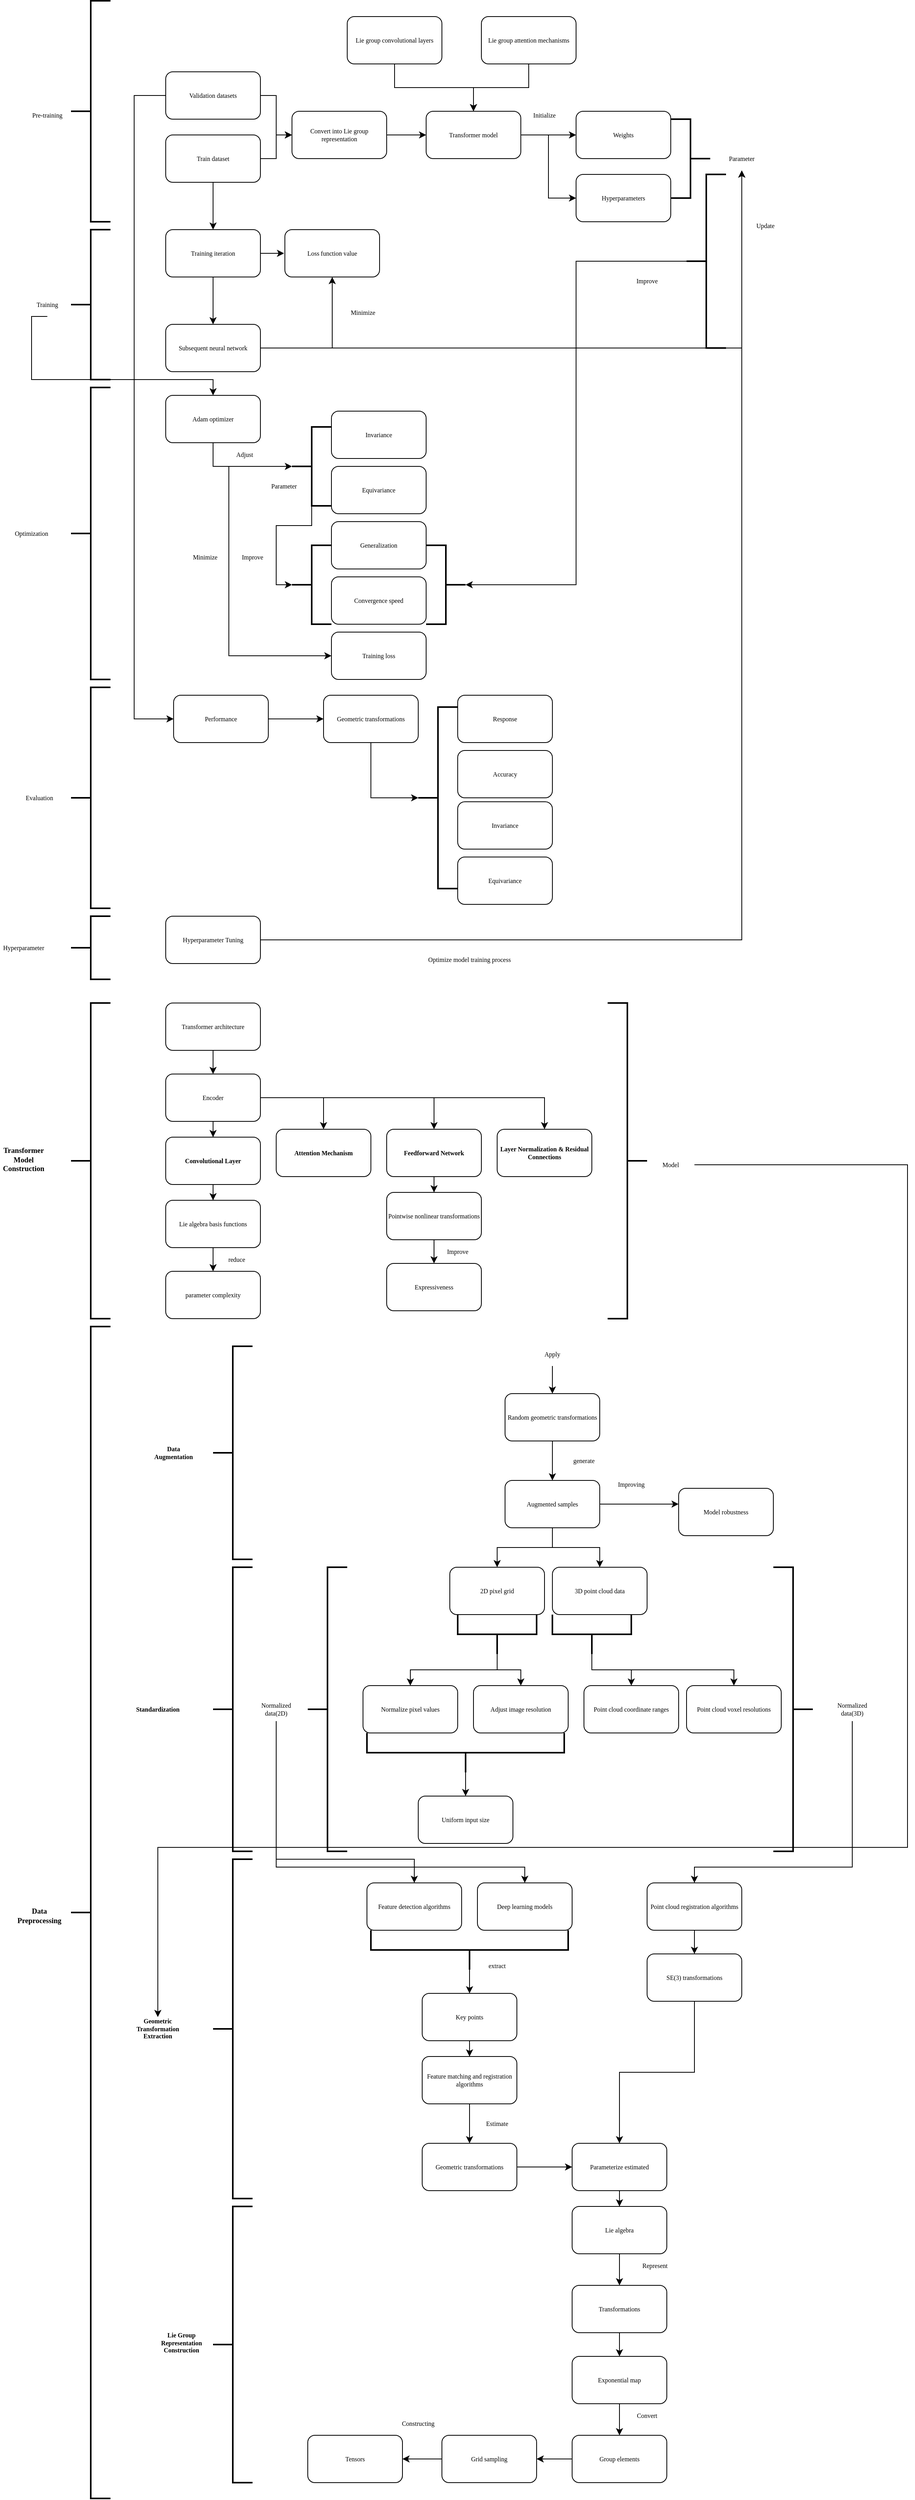 <mxfile version="26.2.15">
  <diagram name="Page-1" id="ZyD70s4XpjO1zDrDPQFs">
    <mxGraphModel dx="203" dy="-1028" grid="1" gridSize="10" guides="0" tooltips="1" connect="1" arrows="1" fold="1" page="1" pageScale="1" pageWidth="827" pageHeight="1169" background="none" math="0" shadow="0">
      <root>
        <mxCell id="0" />
        <mxCell id="1" parent="0" />
        <mxCell id="KNW3WQxBETNYj8iYohN3-2" value="&lt;span style=&quot;&quot;&gt;2D pixel grid&lt;/span&gt;" style="rounded=1;html=1;fontFamily=Times New Roman;align=center;textDirection=ltr;textShadow=0;labelBorderColor=none;labelBackgroundColor=none;horizontal=1;fontSize=8;verticalAlign=middle;fontColor=light-dark(#000000,#EDEDED);whiteSpace=wrap;" vertex="1" parent="1">
          <mxGeometry x="610" y="3235" width="120" height="60" as="geometry" />
        </mxCell>
        <mxCell id="KNW3WQxBETNYj8iYohN3-3" value="&lt;span style=&quot;&quot;&gt;3D point cloud data&lt;/span&gt;" style="rounded=1;html=1;fontFamily=Times New Roman;align=center;textDirection=ltr;textShadow=0;labelBorderColor=none;labelBackgroundColor=none;horizontal=1;fontSize=8;verticalAlign=middle;fontColor=light-dark(#000000,#EDEDED);whiteSpace=wrap;" vertex="1" parent="1">
          <mxGeometry x="740" y="3235" width="120" height="60" as="geometry" />
        </mxCell>
        <mxCell id="KNW3WQxBETNYj8iYohN3-18" style="edgeStyle=orthogonalEdgeStyle;rounded=0;orthogonalLoop=1;jettySize=auto;html=1;fontFamily=Times New Roman;align=center;textDirection=ltr;textShadow=0;labelBorderColor=none;labelBackgroundColor=none;horizontal=1;fontSize=8;verticalAlign=middle;fontColor=light-dark(#000000,#EDEDED);" edge="1" parent="1" source="KNW3WQxBETNYj8iYohN3-4" target="KNW3WQxBETNYj8iYohN3-17">
          <mxGeometry relative="1" as="geometry" />
        </mxCell>
        <mxCell id="KNW3WQxBETNYj8iYohN3-28" style="edgeStyle=orthogonalEdgeStyle;rounded=0;orthogonalLoop=1;jettySize=auto;html=1;entryX=0.5;entryY=0;entryDx=0;entryDy=0;fontFamily=Times New Roman;align=center;textDirection=ltr;textShadow=0;labelBorderColor=none;labelBackgroundColor=none;horizontal=1;fontSize=8;verticalAlign=middle;fontColor=light-dark(#000000,#EDEDED);" edge="1" parent="1" source="KNW3WQxBETNYj8iYohN3-4" target="KNW3WQxBETNYj8iYohN3-19">
          <mxGeometry relative="1" as="geometry" />
        </mxCell>
        <mxCell id="KNW3WQxBETNYj8iYohN3-4" value="" style="strokeWidth=2;html=1;shape=mxgraph.flowchart.annotation_2;align=center;labelPosition=right;pointerEvents=1;direction=south;rotation=-180;fontFamily=Times New Roman;textDirection=ltr;textShadow=0;labelBorderColor=none;labelBackgroundColor=none;horizontal=1;fontSize=8;verticalAlign=middle;fontColor=light-dark(#000000,#EDEDED);whiteSpace=wrap;" vertex="1" parent="1">
          <mxGeometry x="620" y="3295" width="100" height="50" as="geometry" />
        </mxCell>
        <mxCell id="KNW3WQxBETNYj8iYohN3-15" value="&lt;span style=&quot;box-sizing: border-box; font-weight: 600;&quot;&gt;Standardization&lt;/span&gt;" style="text;html=1;align=center;verticalAlign=middle;rounded=0;fontFamily=Times New Roman;textDirection=ltr;textShadow=0;labelBorderColor=none;labelBackgroundColor=none;horizontal=1;fontSize=8;fontColor=light-dark(#000000,#EDEDED);whiteSpace=wrap;" vertex="1" parent="1">
          <mxGeometry x="210" y="3400" width="60" height="30" as="geometry" />
        </mxCell>
        <mxCell id="KNW3WQxBETNYj8iYohN3-17" value="&lt;span style=&quot;&quot;&gt;Normalize pixel values&lt;/span&gt;" style="rounded=1;html=1;fontFamily=Times New Roman;align=center;textDirection=ltr;textShadow=0;labelBorderColor=none;labelBackgroundColor=none;horizontal=1;fontSize=8;verticalAlign=middle;fontColor=light-dark(#000000,#EDEDED);whiteSpace=wrap;" vertex="1" parent="1">
          <mxGeometry x="500" y="3385" width="120" height="60" as="geometry" />
        </mxCell>
        <mxCell id="KNW3WQxBETNYj8iYohN3-19" value="&lt;span style=&quot;&quot;&gt;Adjust image resolution&lt;/span&gt;" style="rounded=1;html=1;fontFamily=Times New Roman;align=center;textDirection=ltr;textShadow=0;labelBorderColor=none;labelBackgroundColor=none;horizontal=1;fontSize=8;verticalAlign=middle;fontColor=light-dark(#000000,#EDEDED);whiteSpace=wrap;" vertex="1" parent="1">
          <mxGeometry x="640" y="3385" width="120" height="60" as="geometry" />
        </mxCell>
        <mxCell id="KNW3WQxBETNYj8iYohN3-23" style="edgeStyle=orthogonalEdgeStyle;rounded=0;orthogonalLoop=1;jettySize=auto;html=1;fontFamily=Times New Roman;align=center;textDirection=ltr;textShadow=0;labelBorderColor=none;labelBackgroundColor=none;horizontal=1;fontSize=8;verticalAlign=middle;fontColor=light-dark(#000000,#EDEDED);" edge="1" parent="1" source="KNW3WQxBETNYj8iYohN3-21" target="KNW3WQxBETNYj8iYohN3-22">
          <mxGeometry relative="1" as="geometry" />
        </mxCell>
        <mxCell id="KNW3WQxBETNYj8iYohN3-21" value="" style="strokeWidth=2;html=1;shape=mxgraph.flowchart.annotation_2;align=center;labelPosition=right;pointerEvents=1;direction=south;rotation=-180;fontFamily=Times New Roman;textDirection=ltr;textShadow=0;labelBorderColor=none;labelBackgroundColor=none;horizontal=1;fontSize=8;verticalAlign=middle;fontColor=light-dark(#000000,#EDEDED);whiteSpace=wrap;" vertex="1" parent="1">
          <mxGeometry x="505" y="3445" width="250" height="50" as="geometry" />
        </mxCell>
        <mxCell id="KNW3WQxBETNYj8iYohN3-22" value="&lt;span style=&quot;&quot;&gt;Uniform input size&lt;/span&gt;" style="rounded=1;html=1;fontFamily=Times New Roman;align=center;textDirection=ltr;textShadow=0;labelBorderColor=none;labelBackgroundColor=none;horizontal=1;fontSize=8;verticalAlign=middle;fontColor=light-dark(#000000,#EDEDED);whiteSpace=wrap;" vertex="1" parent="1">
          <mxGeometry x="570" y="3525" width="120" height="60" as="geometry" />
        </mxCell>
        <mxCell id="KNW3WQxBETNYj8iYohN3-35" style="edgeStyle=orthogonalEdgeStyle;rounded=0;orthogonalLoop=1;jettySize=auto;html=1;entryX=0.5;entryY=0;entryDx=0;entryDy=0;fontFamily=Times New Roman;align=center;textDirection=ltr;textShadow=0;labelBorderColor=none;labelBackgroundColor=none;horizontal=1;fontSize=8;verticalAlign=middle;fontColor=light-dark(#000000,#EDEDED);" edge="1" parent="1" source="KNW3WQxBETNYj8iYohN3-25" target="KNW3WQxBETNYj8iYohN3-33">
          <mxGeometry relative="1" as="geometry" />
        </mxCell>
        <mxCell id="KNW3WQxBETNYj8iYohN3-37" style="edgeStyle=orthogonalEdgeStyle;rounded=0;orthogonalLoop=1;jettySize=auto;html=1;fontFamily=Times New Roman;align=center;textDirection=ltr;textShadow=0;labelBorderColor=none;labelBackgroundColor=none;horizontal=1;fontSize=8;verticalAlign=middle;fontColor=light-dark(#000000,#EDEDED);" edge="1" parent="1" source="KNW3WQxBETNYj8iYohN3-25" target="KNW3WQxBETNYj8iYohN3-34">
          <mxGeometry relative="1" as="geometry">
            <Array as="points">
              <mxPoint x="790" y="3365" />
              <mxPoint x="970" y="3365" />
            </Array>
          </mxGeometry>
        </mxCell>
        <mxCell id="KNW3WQxBETNYj8iYohN3-25" value="" style="strokeWidth=2;html=1;shape=mxgraph.flowchart.annotation_2;align=center;labelPosition=right;pointerEvents=1;direction=south;rotation=-180;fontFamily=Times New Roman;textDirection=ltr;textShadow=0;labelBorderColor=none;labelBackgroundColor=none;horizontal=1;fontSize=8;verticalAlign=middle;fontColor=light-dark(#000000,#EDEDED);whiteSpace=wrap;" vertex="1" parent="1">
          <mxGeometry x="740" y="3295" width="100" height="50" as="geometry" />
        </mxCell>
        <mxCell id="KNW3WQxBETNYj8iYohN3-33" value="&lt;span style=&quot;&quot;&gt;Point cloud coordinate ranges&lt;/span&gt;" style="rounded=1;html=1;fontFamily=Times New Roman;align=center;textDirection=ltr;textShadow=0;labelBorderColor=none;labelBackgroundColor=none;horizontal=1;fontSize=8;verticalAlign=middle;fontColor=light-dark(#000000,#EDEDED);whiteSpace=wrap;" vertex="1" parent="1">
          <mxGeometry x="780" y="3385" width="120" height="60" as="geometry" />
        </mxCell>
        <mxCell id="KNW3WQxBETNYj8iYohN3-34" value="&lt;span style=&quot;&quot;&gt;Point cloud voxel resolutions&lt;/span&gt;" style="rounded=1;html=1;fontFamily=Times New Roman;align=center;textDirection=ltr;textShadow=0;labelBorderColor=none;labelBackgroundColor=none;horizontal=1;fontSize=8;verticalAlign=middle;fontColor=light-dark(#000000,#EDEDED);whiteSpace=wrap;" vertex="1" parent="1">
          <mxGeometry x="910" y="3385" width="120" height="60" as="geometry" />
        </mxCell>
        <mxCell id="KNW3WQxBETNYj8iYohN3-42" value="" style="strokeWidth=2;html=1;shape=mxgraph.flowchart.annotation_2;align=center;labelPosition=right;pointerEvents=1;fontFamily=Times New Roman;textDirection=ltr;textShadow=0;labelBorderColor=none;labelBackgroundColor=none;horizontal=1;fontSize=8;verticalAlign=middle;fontColor=light-dark(#000000,#EDEDED);whiteSpace=wrap;" vertex="1" parent="1">
          <mxGeometry x="310" y="3235" width="50" height="360" as="geometry" />
        </mxCell>
        <mxCell id="KNW3WQxBETNYj8iYohN3-44" value="&lt;span style=&quot;&quot;&gt;Feature detection algorithms&lt;/span&gt;" style="rounded=1;html=1;fontFamily=Times New Roman;align=center;textDirection=ltr;textShadow=0;labelBorderColor=none;labelBackgroundColor=none;horizontal=1;fontSize=8;verticalAlign=middle;fontColor=light-dark(#000000,#EDEDED);whiteSpace=wrap;" vertex="1" parent="1">
          <mxGeometry x="505" y="3635" width="120" height="60" as="geometry" />
        </mxCell>
        <mxCell id="KNW3WQxBETNYj8iYohN3-45" value="&lt;span style=&quot;&quot;&gt;Deep learning models&lt;/span&gt;" style="rounded=1;html=1;fontFamily=Times New Roman;align=center;textDirection=ltr;textShadow=0;labelBorderColor=none;labelBackgroundColor=none;horizontal=1;fontSize=8;verticalAlign=middle;fontColor=light-dark(#000000,#EDEDED);whiteSpace=wrap;" vertex="1" parent="1">
          <mxGeometry x="645" y="3635" width="120" height="60" as="geometry" />
        </mxCell>
        <mxCell id="KNW3WQxBETNYj8iYohN3-46" style="edgeStyle=orthogonalEdgeStyle;rounded=0;orthogonalLoop=1;jettySize=auto;html=1;fontFamily=Times New Roman;align=center;textDirection=ltr;textShadow=0;labelBorderColor=none;labelBackgroundColor=none;horizontal=1;fontSize=8;verticalAlign=middle;fontColor=light-dark(#000000,#EDEDED);" edge="1" parent="1" source="KNW3WQxBETNYj8iYohN3-47">
          <mxGeometry relative="1" as="geometry">
            <mxPoint x="635" y="3775" as="targetPoint" />
          </mxGeometry>
        </mxCell>
        <mxCell id="KNW3WQxBETNYj8iYohN3-47" value="" style="strokeWidth=2;html=1;shape=mxgraph.flowchart.annotation_2;align=center;labelPosition=right;pointerEvents=1;direction=south;rotation=-180;fontFamily=Times New Roman;textDirection=ltr;textShadow=0;labelBorderColor=none;labelBackgroundColor=none;horizontal=1;fontSize=8;verticalAlign=middle;fontColor=light-dark(#000000,#EDEDED);whiteSpace=wrap;" vertex="1" parent="1">
          <mxGeometry x="510" y="3695" width="250" height="50" as="geometry" />
        </mxCell>
        <mxCell id="KNW3WQxBETNYj8iYohN3-48" value="&lt;span style=&quot;&quot;&gt;extract&lt;/span&gt;" style="text;html=1;align=center;verticalAlign=middle;rounded=0;fontFamily=Times New Roman;textDirection=ltr;textShadow=0;labelBorderColor=none;labelBackgroundColor=none;horizontal=1;fontSize=8;fontColor=light-dark(#000000,#EDEDED);whiteSpace=wrap;" vertex="1" parent="1">
          <mxGeometry x="640" y="3725" width="60" height="30" as="geometry" />
        </mxCell>
        <mxCell id="KNW3WQxBETNYj8iYohN3-66" style="edgeStyle=orthogonalEdgeStyle;rounded=0;orthogonalLoop=1;jettySize=auto;html=1;entryX=0.5;entryY=0;entryDx=0;entryDy=0;fontFamily=Times New Roman;align=center;textDirection=ltr;textShadow=0;labelBorderColor=none;labelBackgroundColor=none;horizontal=1;fontSize=8;verticalAlign=middle;fontColor=light-dark(#000000,#EDEDED);" edge="1" parent="1" source="KNW3WQxBETNYj8iYohN3-49" target="KNW3WQxBETNYj8iYohN3-65">
          <mxGeometry relative="1" as="geometry" />
        </mxCell>
        <mxCell id="KNW3WQxBETNYj8iYohN3-49" value="&lt;span style=&quot;&quot;&gt;Key points&lt;/span&gt;" style="rounded=1;html=1;fontFamily=Times New Roman;align=center;textDirection=ltr;textShadow=0;labelBorderColor=none;labelBackgroundColor=none;horizontal=1;fontSize=8;verticalAlign=middle;fontColor=light-dark(#000000,#EDEDED);whiteSpace=wrap;" vertex="1" parent="1">
          <mxGeometry x="575" y="3775" width="120" height="60" as="geometry" />
        </mxCell>
        <mxCell id="KNW3WQxBETNYj8iYohN3-50" value="" style="strokeWidth=2;html=1;shape=mxgraph.flowchart.annotation_2;align=center;labelPosition=right;pointerEvents=1;fontFamily=Times New Roman;textDirection=ltr;textShadow=0;labelBorderColor=none;labelBackgroundColor=none;horizontal=1;fontSize=8;verticalAlign=middle;fontColor=light-dark(#000000,#EDEDED);whiteSpace=wrap;" vertex="1" parent="1">
          <mxGeometry x="430" y="3235" width="50" height="360" as="geometry" />
        </mxCell>
        <mxCell id="KNW3WQxBETNYj8iYohN3-59" style="edgeStyle=orthogonalEdgeStyle;rounded=0;orthogonalLoop=1;jettySize=auto;html=1;fontFamily=Times New Roman;align=center;textDirection=ltr;textShadow=0;labelBorderColor=none;labelBackgroundColor=none;horizontal=1;fontSize=8;verticalAlign=middle;fontColor=light-dark(#000000,#EDEDED);" edge="1" parent="1" source="KNW3WQxBETNYj8iYohN3-51" target="KNW3WQxBETNYj8iYohN3-44">
          <mxGeometry relative="1" as="geometry">
            <Array as="points">
              <mxPoint x="390" y="3605" />
              <mxPoint x="565" y="3605" />
            </Array>
          </mxGeometry>
        </mxCell>
        <mxCell id="KNW3WQxBETNYj8iYohN3-60" style="edgeStyle=orthogonalEdgeStyle;rounded=0;orthogonalLoop=1;jettySize=auto;html=1;entryX=0.5;entryY=0;entryDx=0;entryDy=0;fontFamily=Times New Roman;align=center;textDirection=ltr;textShadow=0;labelBorderColor=none;labelBackgroundColor=none;horizontal=1;fontSize=8;verticalAlign=middle;fontColor=light-dark(#000000,#EDEDED);" edge="1" parent="1" source="KNW3WQxBETNYj8iYohN3-51" target="KNW3WQxBETNYj8iYohN3-45">
          <mxGeometry relative="1" as="geometry">
            <Array as="points">
              <mxPoint x="390" y="3615" />
              <mxPoint x="705" y="3615" />
            </Array>
          </mxGeometry>
        </mxCell>
        <mxCell id="KNW3WQxBETNYj8iYohN3-51" value="&lt;span style=&quot;&quot;&gt;Normalized data(2D)&lt;/span&gt;" style="text;html=1;align=center;verticalAlign=middle;rounded=0;fontFamily=Times New Roman;textDirection=ltr;textShadow=0;labelBorderColor=none;labelBackgroundColor=none;horizontal=1;fontSize=8;fontColor=light-dark(#000000,#EDEDED);whiteSpace=wrap;" vertex="1" parent="1">
          <mxGeometry x="360" y="3400" width="60" height="30" as="geometry" />
        </mxCell>
        <mxCell id="KNW3WQxBETNYj8iYohN3-52" value="" style="strokeWidth=2;html=1;shape=mxgraph.flowchart.annotation_2;align=center;labelPosition=right;pointerEvents=1;rotation=-180;fontFamily=Times New Roman;textDirection=ltr;textShadow=0;labelBorderColor=none;labelBackgroundColor=none;horizontal=1;fontSize=8;verticalAlign=middle;fontColor=light-dark(#000000,#EDEDED);whiteSpace=wrap;" vertex="1" parent="1">
          <mxGeometry x="1020" y="3235" width="50" height="360" as="geometry" />
        </mxCell>
        <mxCell id="KNW3WQxBETNYj8iYohN3-62" style="edgeStyle=orthogonalEdgeStyle;rounded=0;orthogonalLoop=1;jettySize=auto;html=1;entryX=0.5;entryY=0;entryDx=0;entryDy=0;fontFamily=Times New Roman;align=center;textDirection=ltr;textShadow=0;labelBorderColor=none;labelBackgroundColor=none;horizontal=1;fontSize=8;verticalAlign=middle;fontColor=light-dark(#000000,#EDEDED);" edge="1" parent="1" source="KNW3WQxBETNYj8iYohN3-53" target="KNW3WQxBETNYj8iYohN3-61">
          <mxGeometry relative="1" as="geometry">
            <Array as="points">
              <mxPoint x="1120" y="3615" />
              <mxPoint x="920" y="3615" />
            </Array>
          </mxGeometry>
        </mxCell>
        <mxCell id="KNW3WQxBETNYj8iYohN3-53" value="&lt;span style=&quot;&quot;&gt;Normalized data(3D)&lt;/span&gt;" style="text;html=1;align=center;verticalAlign=middle;rounded=0;fontFamily=Times New Roman;textDirection=ltr;textShadow=0;labelBorderColor=none;labelBackgroundColor=none;horizontal=1;fontSize=8;fontColor=light-dark(#000000,#EDEDED);whiteSpace=wrap;" vertex="1" parent="1">
          <mxGeometry x="1090" y="3400" width="60" height="30" as="geometry" />
        </mxCell>
        <mxCell id="KNW3WQxBETNYj8iYohN3-64" style="edgeStyle=orthogonalEdgeStyle;rounded=0;orthogonalLoop=1;jettySize=auto;html=1;entryX=0.5;entryY=0;entryDx=0;entryDy=0;fontFamily=Times New Roman;align=center;textDirection=ltr;textShadow=0;labelBorderColor=none;labelBackgroundColor=none;horizontal=1;fontSize=8;verticalAlign=middle;fontColor=light-dark(#000000,#EDEDED);" edge="1" parent="1" source="KNW3WQxBETNYj8iYohN3-61" target="KNW3WQxBETNYj8iYohN3-63">
          <mxGeometry relative="1" as="geometry" />
        </mxCell>
        <mxCell id="KNW3WQxBETNYj8iYohN3-61" value="&lt;span style=&quot;&quot;&gt;Point cloud registration algorithms&lt;/span&gt;" style="rounded=1;html=1;fontFamily=Times New Roman;align=center;textDirection=ltr;textShadow=0;labelBorderColor=none;labelBackgroundColor=none;horizontal=1;fontSize=8;verticalAlign=middle;fontColor=light-dark(#000000,#EDEDED);whiteSpace=wrap;" vertex="1" parent="1">
          <mxGeometry x="860" y="3635" width="120" height="60" as="geometry" />
        </mxCell>
        <mxCell id="KNW3WQxBETNYj8iYohN3-77" style="edgeStyle=orthogonalEdgeStyle;rounded=0;orthogonalLoop=1;jettySize=auto;html=1;fontFamily=Times New Roman;align=center;textDirection=ltr;textShadow=0;labelBorderColor=none;labelBackgroundColor=none;horizontal=1;fontSize=8;verticalAlign=middle;fontColor=light-dark(#000000,#EDEDED);" edge="1" parent="1" source="KNW3WQxBETNYj8iYohN3-63" target="KNW3WQxBETNYj8iYohN3-74">
          <mxGeometry relative="1" as="geometry" />
        </mxCell>
        <mxCell id="KNW3WQxBETNYj8iYohN3-63" value="SE(3)&amp;nbsp;&lt;span style=&quot;&quot;&gt;transformations&lt;/span&gt;" style="rounded=1;html=1;fontFamily=Times New Roman;align=center;textDirection=ltr;textShadow=0;labelBorderColor=none;labelBackgroundColor=none;horizontal=1;fontSize=8;verticalAlign=middle;fontColor=light-dark(#000000,#EDEDED);whiteSpace=wrap;" vertex="1" parent="1">
          <mxGeometry x="860" y="3725" width="120" height="60" as="geometry" />
        </mxCell>
        <mxCell id="KNW3WQxBETNYj8iYohN3-68" style="edgeStyle=orthogonalEdgeStyle;rounded=0;orthogonalLoop=1;jettySize=auto;html=1;entryX=0.5;entryY=0;entryDx=0;entryDy=0;fontFamily=Times New Roman;align=center;textDirection=ltr;textShadow=0;labelBorderColor=none;labelBackgroundColor=none;horizontal=1;fontSize=8;verticalAlign=middle;fontColor=light-dark(#000000,#EDEDED);" edge="1" parent="1" source="KNW3WQxBETNYj8iYohN3-65" target="KNW3WQxBETNYj8iYohN3-67">
          <mxGeometry relative="1" as="geometry" />
        </mxCell>
        <mxCell id="KNW3WQxBETNYj8iYohN3-65" value="&lt;span style=&quot;&quot;&gt;Feature matching and registration algorithms&lt;/span&gt;" style="rounded=1;html=1;fontFamily=Times New Roman;align=center;textDirection=ltr;textShadow=0;labelBorderColor=none;labelBackgroundColor=none;horizontal=1;fontSize=8;verticalAlign=middle;fontColor=light-dark(#000000,#EDEDED);whiteSpace=wrap;" vertex="1" parent="1">
          <mxGeometry x="575" y="3855" width="120" height="60" as="geometry" />
        </mxCell>
        <mxCell id="KNW3WQxBETNYj8iYohN3-75" style="edgeStyle=orthogonalEdgeStyle;rounded=0;orthogonalLoop=1;jettySize=auto;html=1;entryX=0;entryY=0.5;entryDx=0;entryDy=0;fontFamily=Times New Roman;align=center;textDirection=ltr;textShadow=0;labelBorderColor=none;labelBackgroundColor=none;horizontal=1;fontSize=8;verticalAlign=middle;fontColor=light-dark(#000000,#EDEDED);" edge="1" parent="1" source="KNW3WQxBETNYj8iYohN3-67" target="KNW3WQxBETNYj8iYohN3-74">
          <mxGeometry relative="1" as="geometry" />
        </mxCell>
        <mxCell id="KNW3WQxBETNYj8iYohN3-67" value="&lt;span style=&quot;&quot;&gt;Geometric transformations&lt;/span&gt;" style="rounded=1;html=1;fontFamily=Times New Roman;align=center;textDirection=ltr;textShadow=0;labelBorderColor=none;labelBackgroundColor=none;horizontal=1;fontSize=8;verticalAlign=middle;fontColor=light-dark(#000000,#EDEDED);whiteSpace=wrap;" vertex="1" parent="1">
          <mxGeometry x="575" y="3965" width="120" height="60" as="geometry" />
        </mxCell>
        <mxCell id="KNW3WQxBETNYj8iYohN3-69" value="&lt;span style=&quot;&quot;&gt;Estimate&lt;/span&gt;" style="text;html=1;align=center;verticalAlign=middle;rounded=0;fontFamily=Times New Roman;textDirection=ltr;textShadow=0;labelBorderColor=none;labelBackgroundColor=none;horizontal=1;fontSize=8;fontColor=light-dark(#000000,#EDEDED);whiteSpace=wrap;" vertex="1" parent="1">
          <mxGeometry x="640" y="3925" width="60" height="30" as="geometry" />
        </mxCell>
        <mxCell id="KNW3WQxBETNYj8iYohN3-72" value="" style="strokeWidth=2;html=1;shape=mxgraph.flowchart.annotation_2;align=center;labelPosition=right;pointerEvents=1;fontFamily=Times New Roman;textDirection=ltr;textShadow=0;labelBorderColor=none;labelBackgroundColor=none;horizontal=1;fontSize=8;verticalAlign=middle;fontColor=light-dark(#000000,#EDEDED);whiteSpace=wrap;" vertex="1" parent="1">
          <mxGeometry x="310" y="3605" width="50" height="430" as="geometry" />
        </mxCell>
        <mxCell id="KNW3WQxBETNYj8iYohN3-73" value="&lt;span style=&quot;box-sizing: border-box; font-weight: 600;&quot;&gt;Geometric Transformation Extraction&lt;/span&gt;" style="text;html=1;align=center;verticalAlign=middle;rounded=0;fontFamily=Times New Roman;textDirection=ltr;textShadow=0;labelBorderColor=none;labelBackgroundColor=none;horizontal=1;fontSize=8;fontColor=light-dark(#000000,#EDEDED);whiteSpace=wrap;" vertex="1" parent="1">
          <mxGeometry x="210" y="3805" width="60" height="30" as="geometry" />
        </mxCell>
        <mxCell id="KNW3WQxBETNYj8iYohN3-79" style="edgeStyle=orthogonalEdgeStyle;rounded=0;orthogonalLoop=1;jettySize=auto;html=1;fontFamily=Times New Roman;align=center;textDirection=ltr;textShadow=0;labelBorderColor=none;labelBackgroundColor=none;horizontal=1;fontSize=8;verticalAlign=middle;fontColor=light-dark(#000000,#EDEDED);" edge="1" parent="1" source="KNW3WQxBETNYj8iYohN3-74" target="KNW3WQxBETNYj8iYohN3-78">
          <mxGeometry relative="1" as="geometry" />
        </mxCell>
        <mxCell id="KNW3WQxBETNYj8iYohN3-74" value="&lt;span style=&quot;&quot;&gt;Parameterize estimated&lt;/span&gt;" style="rounded=1;html=1;fontFamily=Times New Roman;align=center;textDirection=ltr;textShadow=0;labelBorderColor=none;labelBackgroundColor=none;horizontal=1;fontSize=8;verticalAlign=middle;fontColor=light-dark(#000000,#EDEDED);whiteSpace=wrap;" vertex="1" parent="1">
          <mxGeometry x="765" y="3965" width="120" height="60" as="geometry" />
        </mxCell>
        <mxCell id="KNW3WQxBETNYj8iYohN3-81" style="edgeStyle=orthogonalEdgeStyle;rounded=0;orthogonalLoop=1;jettySize=auto;html=1;fontFamily=Times New Roman;align=center;textDirection=ltr;textShadow=0;labelBorderColor=none;labelBackgroundColor=none;horizontal=1;fontSize=8;verticalAlign=middle;fontColor=light-dark(#000000,#EDEDED);" edge="1" parent="1" source="KNW3WQxBETNYj8iYohN3-78" target="KNW3WQxBETNYj8iYohN3-80">
          <mxGeometry relative="1" as="geometry" />
        </mxCell>
        <mxCell id="KNW3WQxBETNYj8iYohN3-78" value="&lt;span style=&quot;&quot;&gt;Lie algebra&lt;/span&gt;" style="rounded=1;html=1;fontFamily=Times New Roman;align=center;textDirection=ltr;textShadow=0;labelBorderColor=none;labelBackgroundColor=none;horizontal=1;fontSize=8;verticalAlign=middle;fontColor=light-dark(#000000,#EDEDED);whiteSpace=wrap;" vertex="1" parent="1">
          <mxGeometry x="765" y="4045" width="120" height="60" as="geometry" />
        </mxCell>
        <mxCell id="KNW3WQxBETNYj8iYohN3-83" style="edgeStyle=orthogonalEdgeStyle;rounded=0;orthogonalLoop=1;jettySize=auto;html=1;entryX=0.5;entryY=0;entryDx=0;entryDy=0;fontFamily=Times New Roman;align=center;textDirection=ltr;textShadow=0;labelBorderColor=none;labelBackgroundColor=none;horizontal=1;fontSize=8;verticalAlign=middle;fontColor=light-dark(#000000,#EDEDED);" edge="1" parent="1" source="KNW3WQxBETNYj8iYohN3-80" target="KNW3WQxBETNYj8iYohN3-84">
          <mxGeometry relative="1" as="geometry">
            <mxPoint x="825" y="4245" as="targetPoint" />
          </mxGeometry>
        </mxCell>
        <mxCell id="KNW3WQxBETNYj8iYohN3-80" value="&lt;span style=&quot;&quot;&gt;Transformations&lt;/span&gt;" style="rounded=1;html=1;fontFamily=Times New Roman;align=center;textDirection=ltr;textShadow=0;labelBorderColor=none;labelBackgroundColor=none;horizontal=1;fontSize=8;verticalAlign=middle;fontColor=light-dark(#000000,#EDEDED);whiteSpace=wrap;" vertex="1" parent="1">
          <mxGeometry x="765" y="4145" width="120" height="60" as="geometry" />
        </mxCell>
        <mxCell id="KNW3WQxBETNYj8iYohN3-82" value="&lt;span style=&quot;&quot;&gt;Represent&lt;/span&gt;" style="text;html=1;align=center;verticalAlign=middle;rounded=0;fontFamily=Times New Roman;textDirection=ltr;textShadow=0;labelBorderColor=none;labelBackgroundColor=none;horizontal=1;fontSize=8;fontColor=light-dark(#000000,#EDEDED);whiteSpace=wrap;" vertex="1" parent="1">
          <mxGeometry x="840" y="4105" width="60" height="30" as="geometry" />
        </mxCell>
        <mxCell id="KNW3WQxBETNYj8iYohN3-88" style="edgeStyle=orthogonalEdgeStyle;rounded=0;orthogonalLoop=1;jettySize=auto;html=1;entryX=0.5;entryY=0;entryDx=0;entryDy=0;fontFamily=Times New Roman;align=center;textDirection=ltr;textShadow=0;labelBorderColor=none;labelBackgroundColor=none;horizontal=1;fontSize=8;verticalAlign=middle;fontColor=light-dark(#000000,#EDEDED);" edge="1" parent="1" source="KNW3WQxBETNYj8iYohN3-84" target="KNW3WQxBETNYj8iYohN3-87">
          <mxGeometry relative="1" as="geometry" />
        </mxCell>
        <mxCell id="KNW3WQxBETNYj8iYohN3-84" value="&lt;span style=&quot;&quot;&gt;Exponential map&lt;/span&gt;" style="rounded=1;html=1;fontFamily=Times New Roman;align=center;textDirection=ltr;textShadow=0;labelBorderColor=none;labelBackgroundColor=none;horizontal=1;fontSize=8;verticalAlign=middle;fontColor=light-dark(#000000,#EDEDED);whiteSpace=wrap;" vertex="1" parent="1">
          <mxGeometry x="765" y="4235" width="120" height="60" as="geometry" />
        </mxCell>
        <mxCell id="KNW3WQxBETNYj8iYohN3-91" style="edgeStyle=orthogonalEdgeStyle;rounded=0;orthogonalLoop=1;jettySize=auto;html=1;entryX=1;entryY=0.5;entryDx=0;entryDy=0;fontFamily=Times New Roman;align=center;textDirection=ltr;textShadow=0;labelBorderColor=none;labelBackgroundColor=none;horizontal=1;fontSize=8;verticalAlign=middle;fontColor=light-dark(#000000,#EDEDED);" edge="1" parent="1" source="KNW3WQxBETNYj8iYohN3-87" target="KNW3WQxBETNYj8iYohN3-90">
          <mxGeometry relative="1" as="geometry" />
        </mxCell>
        <mxCell id="KNW3WQxBETNYj8iYohN3-87" value="&lt;span style=&quot;&quot;&gt;Group elements&lt;/span&gt;" style="rounded=1;html=1;fontFamily=Times New Roman;align=center;textDirection=ltr;textShadow=0;labelBorderColor=none;labelBackgroundColor=none;horizontal=1;fontSize=8;verticalAlign=middle;fontColor=light-dark(#000000,#EDEDED);whiteSpace=wrap;" vertex="1" parent="1">
          <mxGeometry x="765" y="4335" width="120" height="60" as="geometry" />
        </mxCell>
        <mxCell id="KNW3WQxBETNYj8iYohN3-89" value="&lt;span style=&quot;&quot;&gt;Convert&lt;/span&gt;" style="text;html=1;align=center;verticalAlign=middle;rounded=0;fontFamily=Times New Roman;textDirection=ltr;textShadow=0;labelBorderColor=none;labelBackgroundColor=none;horizontal=1;fontSize=8;fontColor=light-dark(#000000,#EDEDED);whiteSpace=wrap;" vertex="1" parent="1">
          <mxGeometry x="830" y="4295" width="60" height="30" as="geometry" />
        </mxCell>
        <mxCell id="KNW3WQxBETNYj8iYohN3-93" style="edgeStyle=orthogonalEdgeStyle;rounded=0;orthogonalLoop=1;jettySize=auto;html=1;entryX=1;entryY=0.5;entryDx=0;entryDy=0;fontFamily=Times New Roman;align=center;textDirection=ltr;textShadow=0;labelBorderColor=none;labelBackgroundColor=none;horizontal=1;fontSize=8;verticalAlign=middle;fontColor=light-dark(#000000,#EDEDED);" edge="1" parent="1" source="KNW3WQxBETNYj8iYohN3-90" target="KNW3WQxBETNYj8iYohN3-92">
          <mxGeometry relative="1" as="geometry" />
        </mxCell>
        <mxCell id="KNW3WQxBETNYj8iYohN3-90" value="&lt;span style=&quot;&quot;&gt;Grid sampling&lt;/span&gt;" style="rounded=1;html=1;fontFamily=Times New Roman;align=center;textDirection=ltr;textShadow=0;labelBorderColor=none;labelBackgroundColor=none;horizontal=1;fontSize=8;verticalAlign=middle;fontColor=light-dark(#000000,#EDEDED);whiteSpace=wrap;" vertex="1" parent="1">
          <mxGeometry x="600" y="4335" width="120" height="60" as="geometry" />
        </mxCell>
        <mxCell id="KNW3WQxBETNYj8iYohN3-92" value="&lt;span style=&quot;&quot;&gt;Tensors&lt;/span&gt;" style="rounded=1;html=1;fontFamily=Times New Roman;align=center;textDirection=ltr;textShadow=0;labelBorderColor=none;labelBackgroundColor=none;horizontal=1;fontSize=8;verticalAlign=middle;fontColor=light-dark(#000000,#EDEDED);whiteSpace=wrap;" vertex="1" parent="1">
          <mxGeometry x="430" y="4335" width="120" height="60" as="geometry" />
        </mxCell>
        <mxCell id="KNW3WQxBETNYj8iYohN3-94" value="&lt;span style=&quot;&quot;&gt;Constructing&lt;/span&gt;" style="text;html=1;align=center;verticalAlign=middle;rounded=0;fontFamily=Times New Roman;textDirection=ltr;textShadow=0;labelBorderColor=none;labelBackgroundColor=none;horizontal=1;fontSize=8;fontColor=light-dark(#000000,#EDEDED);whiteSpace=wrap;" vertex="1" parent="1">
          <mxGeometry x="540" y="4305" width="60" height="30" as="geometry" />
        </mxCell>
        <mxCell id="KNW3WQxBETNYj8iYohN3-95" value="" style="strokeWidth=2;html=1;shape=mxgraph.flowchart.annotation_2;align=center;labelPosition=right;pointerEvents=1;fontFamily=Times New Roman;textDirection=ltr;textShadow=0;labelBorderColor=none;labelBackgroundColor=none;horizontal=1;fontSize=8;verticalAlign=middle;fontColor=light-dark(#000000,#EDEDED);whiteSpace=wrap;" vertex="1" parent="1">
          <mxGeometry x="310" y="4045" width="50" height="350" as="geometry" />
        </mxCell>
        <mxCell id="KNW3WQxBETNYj8iYohN3-96" value="&lt;span style=&quot;box-sizing: border-box; font-weight: 600;&quot;&gt;Lie Group Representation Construction&lt;/span&gt;" style="text;html=1;align=center;verticalAlign=middle;rounded=0;fontFamily=Times New Roman;textDirection=ltr;textShadow=0;labelBorderColor=none;labelBackgroundColor=none;horizontal=1;fontSize=8;fontColor=light-dark(#000000,#EDEDED);whiteSpace=wrap;" vertex="1" parent="1">
          <mxGeometry x="240" y="4205" width="60" height="25" as="geometry" />
        </mxCell>
        <mxCell id="KNW3WQxBETNYj8iYohN3-98" style="edgeStyle=orthogonalEdgeStyle;rounded=0;orthogonalLoop=1;jettySize=auto;html=1;entryX=0.5;entryY=0;entryDx=0;entryDy=0;fontFamily=Times New Roman;align=center;textDirection=ltr;textShadow=0;labelBorderColor=none;labelBackgroundColor=none;horizontal=1;fontSize=8;verticalAlign=middle;fontColor=light-dark(#000000,#EDEDED);" edge="1" parent="1" source="KNW3WQxBETNYj8iYohN3-97" target="KNW3WQxBETNYj8iYohN3-2">
          <mxGeometry relative="1" as="geometry" />
        </mxCell>
        <mxCell id="KNW3WQxBETNYj8iYohN3-99" style="edgeStyle=orthogonalEdgeStyle;rounded=0;orthogonalLoop=1;jettySize=auto;html=1;fontFamily=Times New Roman;align=center;textDirection=ltr;textShadow=0;labelBorderColor=none;labelBackgroundColor=none;horizontal=1;fontSize=8;verticalAlign=middle;fontColor=light-dark(#000000,#EDEDED);" edge="1" parent="1" source="KNW3WQxBETNYj8iYohN3-97" target="KNW3WQxBETNYj8iYohN3-3">
          <mxGeometry relative="1" as="geometry" />
        </mxCell>
        <mxCell id="KNW3WQxBETNYj8iYohN3-108" style="edgeStyle=orthogonalEdgeStyle;rounded=0;orthogonalLoop=1;jettySize=auto;html=1;entryX=0;entryY=0.333;entryDx=0;entryDy=0;entryPerimeter=0;fontFamily=Times New Roman;align=center;textDirection=ltr;textShadow=0;labelBorderColor=none;labelBackgroundColor=none;horizontal=1;fontSize=8;verticalAlign=middle;fontColor=light-dark(#000000,#EDEDED);" edge="1" parent="1" source="KNW3WQxBETNYj8iYohN3-97" target="KNW3WQxBETNYj8iYohN3-109">
          <mxGeometry relative="1" as="geometry">
            <mxPoint x="870" y="3155" as="targetPoint" />
          </mxGeometry>
        </mxCell>
        <mxCell id="KNW3WQxBETNYj8iYohN3-97" value="&lt;span style=&quot;&quot;&gt;Augmented samples&lt;/span&gt;" style="rounded=1;html=1;fontFamily=Times New Roman;align=center;textDirection=ltr;textShadow=0;labelBorderColor=none;labelBackgroundColor=none;horizontal=1;fontSize=8;verticalAlign=middle;fontColor=light-dark(#000000,#EDEDED);whiteSpace=wrap;" vertex="1" parent="1">
          <mxGeometry x="680" y="3125" width="120" height="60" as="geometry" />
        </mxCell>
        <mxCell id="KNW3WQxBETNYj8iYohN3-106" style="edgeStyle=orthogonalEdgeStyle;rounded=0;orthogonalLoop=1;jettySize=auto;html=1;entryX=0.5;entryY=0;entryDx=0;entryDy=0;fontFamily=Times New Roman;align=center;textDirection=ltr;textShadow=0;labelBorderColor=none;labelBackgroundColor=none;horizontal=1;fontSize=8;verticalAlign=middle;fontColor=light-dark(#000000,#EDEDED);" edge="1" parent="1" source="KNW3WQxBETNYj8iYohN3-100" target="KNW3WQxBETNYj8iYohN3-97">
          <mxGeometry relative="1" as="geometry" />
        </mxCell>
        <mxCell id="KNW3WQxBETNYj8iYohN3-100" value="&lt;span style=&quot;&quot;&gt;Random geometric transformations&lt;/span&gt;" style="rounded=1;html=1;fontFamily=Times New Roman;align=center;textDirection=ltr;textShadow=0;labelBorderColor=none;labelBackgroundColor=none;horizontal=1;fontSize=8;verticalAlign=middle;fontColor=light-dark(#000000,#EDEDED);whiteSpace=wrap;" vertex="1" parent="1">
          <mxGeometry x="680" y="3015" width="120" height="60" as="geometry" />
        </mxCell>
        <mxCell id="KNW3WQxBETNYj8iYohN3-104" style="edgeStyle=orthogonalEdgeStyle;rounded=0;orthogonalLoop=1;jettySize=auto;html=1;fontFamily=Times New Roman;align=center;textDirection=ltr;textShadow=0;labelBorderColor=none;labelBackgroundColor=none;horizontal=1;fontSize=8;verticalAlign=middle;fontColor=light-dark(#000000,#EDEDED);" edge="1" parent="1" source="KNW3WQxBETNYj8iYohN3-105" target="KNW3WQxBETNYj8iYohN3-100">
          <mxGeometry relative="1" as="geometry">
            <mxPoint x="740" y="2965" as="sourcePoint" />
          </mxGeometry>
        </mxCell>
        <mxCell id="KNW3WQxBETNYj8iYohN3-105" value="&lt;span style=&quot;&quot;&gt;Apply&lt;/span&gt;" style="text;html=1;align=center;verticalAlign=middle;rounded=0;fontFamily=Times New Roman;textDirection=ltr;textShadow=0;labelBorderColor=none;labelBackgroundColor=none;horizontal=1;fontSize=8;fontColor=light-dark(#000000,#EDEDED);whiteSpace=wrap;" vertex="1" parent="1">
          <mxGeometry x="710" y="2950" width="60" height="30" as="geometry" />
        </mxCell>
        <mxCell id="KNW3WQxBETNYj8iYohN3-107" value="&lt;span style=&quot;&quot;&gt;generate&lt;/span&gt;" style="text;html=1;align=center;verticalAlign=middle;rounded=0;fontFamily=Times New Roman;textDirection=ltr;textShadow=0;labelBorderColor=none;labelBackgroundColor=none;horizontal=1;fontSize=8;fontColor=light-dark(#000000,#EDEDED);whiteSpace=wrap;" vertex="1" parent="1">
          <mxGeometry x="750" y="3085" width="60" height="30" as="geometry" />
        </mxCell>
        <mxCell id="KNW3WQxBETNYj8iYohN3-109" value="&lt;span style=&quot;&quot;&gt;Model robustness&lt;/span&gt;" style="rounded=1;html=1;fontFamily=Times New Roman;align=center;textDirection=ltr;textShadow=0;labelBorderColor=none;labelBackgroundColor=none;horizontal=1;fontSize=8;verticalAlign=middle;fontColor=light-dark(#000000,#EDEDED);whiteSpace=wrap;" vertex="1" parent="1">
          <mxGeometry x="900" y="3135" width="120" height="60" as="geometry" />
        </mxCell>
        <mxCell id="KNW3WQxBETNYj8iYohN3-112" value="&lt;span style=&quot;&quot;&gt;Improving&lt;/span&gt;" style="text;html=1;align=center;verticalAlign=middle;rounded=0;fontFamily=Times New Roman;textDirection=ltr;textShadow=0;labelBorderColor=none;labelBackgroundColor=none;horizontal=1;fontSize=8;fontColor=light-dark(#000000,#EDEDED);whiteSpace=wrap;" vertex="1" parent="1">
          <mxGeometry x="810" y="3115" width="60" height="30" as="geometry" />
        </mxCell>
        <mxCell id="KNW3WQxBETNYj8iYohN3-113" value="" style="strokeWidth=2;html=1;shape=mxgraph.flowchart.annotation_2;align=center;labelPosition=right;pointerEvents=1;fontFamily=Times New Roman;textDirection=ltr;textShadow=0;labelBorderColor=none;labelBackgroundColor=none;horizontal=1;fontSize=8;verticalAlign=middle;fontColor=light-dark(#000000,#EDEDED);whiteSpace=wrap;" vertex="1" parent="1">
          <mxGeometry x="310" y="2955" width="50" height="270" as="geometry" />
        </mxCell>
        <mxCell id="KNW3WQxBETNYj8iYohN3-114" value="&lt;span style=&quot;box-sizing: border-box; font-weight: 600;&quot;&gt;Data Augmentation&lt;/span&gt;" style="text;html=1;align=center;verticalAlign=middle;rounded=0;fontFamily=Times New Roman;textDirection=ltr;textShadow=0;labelBorderColor=none;labelBackgroundColor=none;horizontal=1;fontSize=8;fontColor=light-dark(#000000,#EDEDED);whiteSpace=wrap;" vertex="1" parent="1">
          <mxGeometry x="230" y="3075" width="60" height="30" as="geometry" />
        </mxCell>
        <mxCell id="KNW3WQxBETNYj8iYohN3-186" style="edgeStyle=orthogonalEdgeStyle;rounded=0;orthogonalLoop=1;jettySize=auto;html=1;fontColor=light-dark(#000000,#EDEDED);fontFamily=Times New Roman;align=center;textDirection=ltr;textShadow=0;labelBorderColor=none;labelBackgroundColor=none;horizontal=1;fontSize=8;verticalAlign=middle;" edge="1" parent="1" source="KNW3WQxBETNYj8iYohN3-187">
          <mxGeometry relative="1" as="geometry">
            <mxPoint x="580" y="1420" as="targetPoint" />
          </mxGeometry>
        </mxCell>
        <mxCell id="KNW3WQxBETNYj8iYohN3-187" value="&lt;span style=&quot;caret-color: rgb(0, 0, 0);&quot;&gt;Convert into Lie group representation&lt;/span&gt;" style="rounded=1;html=1;fontColor=light-dark(#000000,#EDEDED);fontFamily=Times New Roman;align=center;textDirection=ltr;textShadow=0;labelBorderColor=none;labelBackgroundColor=none;horizontal=1;fontSize=8;verticalAlign=middle;whiteSpace=wrap;" vertex="1" parent="1">
          <mxGeometry x="410" y="1390" width="120" height="60" as="geometry" />
        </mxCell>
        <mxCell id="KNW3WQxBETNYj8iYohN3-188" style="edgeStyle=orthogonalEdgeStyle;rounded=0;orthogonalLoop=1;jettySize=auto;html=1;entryX=0;entryY=0.5;entryDx=0;entryDy=0;fontColor=light-dark(#000000,#EDEDED);fontFamily=Times New Roman;align=center;textDirection=ltr;textShadow=0;labelBorderColor=none;labelBackgroundColor=none;horizontal=1;fontSize=8;verticalAlign=middle;" edge="1" parent="1" source="KNW3WQxBETNYj8iYohN3-189" target="KNW3WQxBETNYj8iYohN3-187">
          <mxGeometry relative="1" as="geometry" />
        </mxCell>
        <mxCell id="KNW3WQxBETNYj8iYohN3-189" value="&lt;span style=&quot;caret-color: rgb(0, 0, 0);&quot;&gt;Train dataset&lt;/span&gt;" style="rounded=1;html=1;fontColor=light-dark(#000000,#EDEDED);fontFamily=Times New Roman;align=center;textDirection=ltr;textShadow=0;labelBorderColor=none;labelBackgroundColor=none;horizontal=1;fontSize=8;verticalAlign=middle;whiteSpace=wrap;" vertex="1" parent="1">
          <mxGeometry x="250" y="1420" width="120" height="60" as="geometry" />
        </mxCell>
        <mxCell id="KNW3WQxBETNYj8iYohN3-190" style="edgeStyle=orthogonalEdgeStyle;rounded=0;orthogonalLoop=1;jettySize=auto;html=1;entryX=0;entryY=0.5;entryDx=0;entryDy=0;fontColor=light-dark(#000000,#EDEDED);fontFamily=Times New Roman;align=center;textDirection=ltr;textShadow=0;labelBorderColor=none;labelBackgroundColor=none;horizontal=1;fontSize=8;verticalAlign=middle;" edge="1" parent="1" source="KNW3WQxBETNYj8iYohN3-192" target="KNW3WQxBETNYj8iYohN3-197">
          <mxGeometry relative="1" as="geometry">
            <mxPoint x="730" y="1390" as="targetPoint" />
          </mxGeometry>
        </mxCell>
        <mxCell id="KNW3WQxBETNYj8iYohN3-191" style="edgeStyle=orthogonalEdgeStyle;rounded=0;orthogonalLoop=1;jettySize=auto;html=1;entryX=0;entryY=0.5;entryDx=0;entryDy=0;fontColor=light-dark(#000000,#EDEDED);fontFamily=Times New Roman;align=center;textDirection=ltr;textShadow=0;labelBorderColor=none;labelBackgroundColor=none;horizontal=1;fontSize=8;verticalAlign=middle;" edge="1" parent="1" source="KNW3WQxBETNYj8iYohN3-192" target="KNW3WQxBETNYj8iYohN3-198">
          <mxGeometry relative="1" as="geometry">
            <mxPoint x="720" y="1490" as="targetPoint" />
          </mxGeometry>
        </mxCell>
        <mxCell id="KNW3WQxBETNYj8iYohN3-192" value="&lt;span style=&quot;caret-color: rgb(0, 0, 0);&quot;&gt;Transformer model&lt;/span&gt;" style="rounded=1;html=1;fontColor=light-dark(#000000,#EDEDED);fontFamily=Times New Roman;align=center;textDirection=ltr;textShadow=0;labelBorderColor=none;labelBackgroundColor=none;horizontal=1;fontSize=8;verticalAlign=middle;whiteSpace=wrap;" vertex="1" parent="1">
          <mxGeometry x="580" y="1390" width="120" height="60" as="geometry" />
        </mxCell>
        <mxCell id="KNW3WQxBETNYj8iYohN3-193" style="edgeStyle=orthogonalEdgeStyle;rounded=0;orthogonalLoop=1;jettySize=auto;html=1;entryX=0.5;entryY=0;entryDx=0;entryDy=0;fontColor=light-dark(#000000,#EDEDED);fontFamily=Times New Roman;align=center;textDirection=ltr;textShadow=0;labelBorderColor=none;labelBackgroundColor=none;horizontal=1;fontSize=8;verticalAlign=middle;" edge="1" parent="1" source="KNW3WQxBETNYj8iYohN3-194" target="KNW3WQxBETNYj8iYohN3-192">
          <mxGeometry relative="1" as="geometry" />
        </mxCell>
        <mxCell id="KNW3WQxBETNYj8iYohN3-194" value="&lt;span style=&quot;caret-color: rgb(0, 0, 0);&quot;&gt;Lie group convolutional layers&lt;/span&gt;" style="rounded=1;html=1;fontColor=light-dark(#000000,#EDEDED);fontFamily=Times New Roman;align=center;textDirection=ltr;textShadow=0;labelBorderColor=none;labelBackgroundColor=none;horizontal=1;fontSize=8;verticalAlign=middle;whiteSpace=wrap;" vertex="1" parent="1">
          <mxGeometry x="480" y="1270" width="120" height="60" as="geometry" />
        </mxCell>
        <mxCell id="KNW3WQxBETNYj8iYohN3-195" style="edgeStyle=orthogonalEdgeStyle;rounded=0;orthogonalLoop=1;jettySize=auto;html=1;entryX=0.5;entryY=0;entryDx=0;entryDy=0;fontColor=light-dark(#000000,#EDEDED);fontFamily=Times New Roman;align=center;textDirection=ltr;textShadow=0;labelBorderColor=none;labelBackgroundColor=none;horizontal=1;fontSize=8;verticalAlign=middle;" edge="1" parent="1" source="KNW3WQxBETNYj8iYohN3-196" target="KNW3WQxBETNYj8iYohN3-192">
          <mxGeometry relative="1" as="geometry" />
        </mxCell>
        <mxCell id="KNW3WQxBETNYj8iYohN3-196" value="&lt;span style=&quot;caret-color: rgb(0, 0, 0);&quot;&gt;Lie group attention mechanisms&lt;/span&gt;" style="rounded=1;html=1;fontColor=light-dark(#000000,#EDEDED);fontFamily=Times New Roman;align=center;textDirection=ltr;textShadow=0;labelBorderColor=none;labelBackgroundColor=none;horizontal=1;fontSize=8;verticalAlign=middle;whiteSpace=wrap;" vertex="1" parent="1">
          <mxGeometry x="650" y="1270" width="120" height="60" as="geometry" />
        </mxCell>
        <mxCell id="KNW3WQxBETNYj8iYohN3-197" value="&lt;span style=&quot;caret-color: rgb(0, 0, 0);&quot;&gt;Weights&lt;/span&gt;" style="rounded=1;html=1;fontColor=light-dark(#000000,#EDEDED);fontFamily=Times New Roman;align=center;textDirection=ltr;textShadow=0;labelBorderColor=none;labelBackgroundColor=none;horizontal=1;fontSize=8;verticalAlign=middle;whiteSpace=wrap;" vertex="1" parent="1">
          <mxGeometry x="770" y="1390" width="120" height="60" as="geometry" />
        </mxCell>
        <mxCell id="KNW3WQxBETNYj8iYohN3-198" value="&lt;span style=&quot;caret-color: rgb(0, 0, 0);&quot;&gt;Hyperparameters&lt;/span&gt;" style="rounded=1;html=1;fontColor=light-dark(#000000,#EDEDED);fontFamily=Times New Roman;align=center;textDirection=ltr;textShadow=0;labelBorderColor=none;labelBackgroundColor=none;horizontal=1;fontSize=8;verticalAlign=middle;whiteSpace=wrap;" vertex="1" parent="1">
          <mxGeometry x="770" y="1470" width="120" height="60" as="geometry" />
        </mxCell>
        <mxCell id="KNW3WQxBETNYj8iYohN3-199" value="&lt;span style=&quot;caret-color: rgb(0, 0, 0);&quot;&gt;Initialize&lt;/span&gt;" style="text;html=1;align=center;verticalAlign=middle;rounded=0;fontColor=light-dark(#000000,#EDEDED);fontFamily=Times New Roman;textDirection=ltr;textShadow=0;labelBorderColor=none;labelBackgroundColor=none;horizontal=1;fontSize=8;whiteSpace=wrap;" vertex="1" parent="1">
          <mxGeometry x="700" y="1380" width="60" height="30" as="geometry" />
        </mxCell>
        <mxCell id="KNW3WQxBETNYj8iYohN3-200" value="" style="strokeWidth=2;html=1;shape=mxgraph.flowchart.annotation_2;align=center;labelPosition=right;pointerEvents=1;fontColor=light-dark(#000000,#EDEDED);fontFamily=Times New Roman;textDirection=ltr;textShadow=0;labelBorderColor=none;labelBackgroundColor=none;horizontal=1;fontSize=8;verticalAlign=middle;whiteSpace=wrap;" vertex="1" parent="1">
          <mxGeometry x="130" y="1250" width="50" height="280" as="geometry" />
        </mxCell>
        <mxCell id="KNW3WQxBETNYj8iYohN3-201" value="&lt;div&gt;&lt;font&gt;&lt;span style=&quot;caret-color: rgb(237, 237, 237);&quot;&gt;Pre-training&lt;/span&gt;&lt;/font&gt;&lt;/div&gt;" style="text;html=1;align=center;verticalAlign=middle;rounded=0;fontColor=light-dark(#000000,#EDEDED);fontFamily=Times New Roman;textDirection=ltr;textShadow=0;labelBorderColor=none;labelBackgroundColor=none;horizontal=1;fontSize=8;whiteSpace=wrap;" vertex="1" parent="1">
          <mxGeometry x="70" y="1380" width="60" height="30" as="geometry" />
        </mxCell>
        <mxCell id="KNW3WQxBETNYj8iYohN3-202" style="edgeStyle=orthogonalEdgeStyle;rounded=0;orthogonalLoop=1;jettySize=auto;html=1;entryX=0;entryY=0.5;entryDx=0;entryDy=0;fontColor=light-dark(#000000,#EDEDED);fontFamily=Times New Roman;align=center;textDirection=ltr;textShadow=0;labelBorderColor=none;labelBackgroundColor=none;horizontal=1;fontSize=8;verticalAlign=middle;" edge="1" parent="1" source="KNW3WQxBETNYj8iYohN3-204" target="KNW3WQxBETNYj8iYohN3-187">
          <mxGeometry relative="1" as="geometry">
            <mxPoint x="400" y="1420" as="targetPoint" />
          </mxGeometry>
        </mxCell>
        <mxCell id="KNW3WQxBETNYj8iYohN3-203" style="edgeStyle=orthogonalEdgeStyle;rounded=0;orthogonalLoop=1;jettySize=auto;html=1;entryX=0;entryY=0.5;entryDx=0;entryDy=0;fontColor=light-dark(#000000,#EDEDED);fontFamily=Times New Roman;align=center;textDirection=ltr;textShadow=0;labelBorderColor=none;labelBackgroundColor=none;horizontal=1;fontSize=8;verticalAlign=middle;" edge="1" parent="1" source="KNW3WQxBETNYj8iYohN3-204" target="KNW3WQxBETNYj8iYohN3-238">
          <mxGeometry relative="1" as="geometry">
            <mxPoint x="210" y="2160.0" as="targetPoint" />
            <Array as="points">
              <mxPoint x="210" y="1370" />
              <mxPoint x="210" y="2160" />
            </Array>
          </mxGeometry>
        </mxCell>
        <mxCell id="KNW3WQxBETNYj8iYohN3-204" value="&lt;span style=&quot;caret-color: rgb(0, 0, 0);&quot;&gt;Validation datasets&lt;/span&gt;" style="rounded=1;html=1;fontColor=light-dark(#000000,#EDEDED);fontFamily=Times New Roman;align=center;textDirection=ltr;textShadow=0;labelBorderColor=none;labelBackgroundColor=none;horizontal=1;fontSize=8;verticalAlign=middle;whiteSpace=wrap;" vertex="1" parent="1">
          <mxGeometry x="250" y="1340" width="120" height="60" as="geometry" />
        </mxCell>
        <mxCell id="KNW3WQxBETNYj8iYohN3-205" style="edgeStyle=orthogonalEdgeStyle;rounded=0;orthogonalLoop=1;jettySize=auto;html=1;fontColor=light-dark(#000000,#EDEDED);fontFamily=Times New Roman;align=center;textDirection=ltr;textShadow=0;labelBorderColor=none;labelBackgroundColor=none;horizontal=1;fontSize=8;verticalAlign=middle;" edge="1" parent="1" source="KNW3WQxBETNYj8iYohN3-207">
          <mxGeometry relative="1" as="geometry">
            <mxPoint x="400" y="1570" as="targetPoint" />
          </mxGeometry>
        </mxCell>
        <mxCell id="KNW3WQxBETNYj8iYohN3-206" style="edgeStyle=orthogonalEdgeStyle;rounded=0;orthogonalLoop=1;jettySize=auto;html=1;fontColor=light-dark(#000000,#EDEDED);fontFamily=Times New Roman;align=center;textDirection=ltr;textShadow=0;labelBorderColor=none;labelBackgroundColor=none;horizontal=1;fontSize=8;verticalAlign=middle;" edge="1" parent="1" source="KNW3WQxBETNYj8iYohN3-207">
          <mxGeometry relative="1" as="geometry">
            <mxPoint x="310" y="1660" as="targetPoint" />
          </mxGeometry>
        </mxCell>
        <mxCell id="KNW3WQxBETNYj8iYohN3-207" value="&lt;span style=&quot;caret-color: rgb(0, 0, 0);&quot;&gt;Training iteration&lt;/span&gt;" style="rounded=1;html=1;fontColor=light-dark(#000000,#EDEDED);fontFamily=Times New Roman;align=center;textDirection=ltr;textShadow=0;labelBorderColor=none;labelBackgroundColor=none;horizontal=1;fontSize=8;verticalAlign=middle;whiteSpace=wrap;" vertex="1" parent="1">
          <mxGeometry x="250" y="1540" width="120" height="60" as="geometry" />
        </mxCell>
        <mxCell id="KNW3WQxBETNYj8iYohN3-208" style="edgeStyle=orthogonalEdgeStyle;rounded=0;orthogonalLoop=1;jettySize=auto;html=1;entryX=0.5;entryY=0;entryDx=0;entryDy=0;fontColor=light-dark(#000000,#EDEDED);fontFamily=Times New Roman;align=center;textDirection=ltr;textShadow=0;labelBorderColor=none;labelBackgroundColor=none;horizontal=1;fontSize=8;verticalAlign=middle;" edge="1" parent="1" source="KNW3WQxBETNYj8iYohN3-189" target="KNW3WQxBETNYj8iYohN3-207">
          <mxGeometry relative="1" as="geometry" />
        </mxCell>
        <mxCell id="KNW3WQxBETNYj8iYohN3-209" value="&lt;span style=&quot;caret-color: rgb(0, 0, 0);&quot;&gt;Loss function value&lt;/span&gt;" style="rounded=1;html=1;fontColor=light-dark(#000000,#EDEDED);fontFamily=Times New Roman;align=center;textDirection=ltr;textShadow=0;labelBorderColor=none;labelBackgroundColor=none;horizontal=1;fontSize=8;verticalAlign=middle;whiteSpace=wrap;" vertex="1" parent="1">
          <mxGeometry x="401" y="1540" width="120" height="60" as="geometry" />
        </mxCell>
        <mxCell id="KNW3WQxBETNYj8iYohN3-210" style="edgeStyle=orthogonalEdgeStyle;rounded=0;orthogonalLoop=1;jettySize=auto;html=1;entryX=0.5;entryY=1;entryDx=0;entryDy=0;fontColor=light-dark(#000000,#EDEDED);fontFamily=Times New Roman;align=center;textDirection=ltr;textShadow=0;labelBorderColor=none;labelBackgroundColor=none;horizontal=1;fontSize=8;verticalAlign=middle;" edge="1" parent="1" source="KNW3WQxBETNYj8iYohN3-212" target="KNW3WQxBETNYj8iYohN3-214">
          <mxGeometry relative="1" as="geometry" />
        </mxCell>
        <mxCell id="KNW3WQxBETNYj8iYohN3-211" style="edgeStyle=orthogonalEdgeStyle;rounded=0;orthogonalLoop=1;jettySize=auto;html=1;fontColor=light-dark(#000000,#EDEDED);fontFamily=Times New Roman;align=center;textDirection=ltr;textShadow=0;labelBorderColor=none;labelBackgroundColor=none;horizontal=1;fontSize=8;verticalAlign=middle;" edge="1" parent="1" source="KNW3WQxBETNYj8iYohN3-212" target="KNW3WQxBETNYj8iYohN3-209">
          <mxGeometry relative="1" as="geometry" />
        </mxCell>
        <mxCell id="KNW3WQxBETNYj8iYohN3-212" value="&lt;span style=&quot;caret-color: rgb(0, 0, 0);&quot;&gt;Subsequent neural network&lt;/span&gt;" style="rounded=1;html=1;fontColor=light-dark(#000000,#EDEDED);fontFamily=Times New Roman;align=center;textDirection=ltr;textShadow=0;labelBorderColor=none;labelBackgroundColor=none;horizontal=1;fontSize=8;verticalAlign=middle;whiteSpace=wrap;" vertex="1" parent="1">
          <mxGeometry x="250" y="1660" width="120" height="60" as="geometry" />
        </mxCell>
        <mxCell id="KNW3WQxBETNYj8iYohN3-213" value="" style="strokeWidth=2;html=1;shape=mxgraph.flowchart.annotation_2;align=center;labelPosition=right;pointerEvents=1;direction=west;fontColor=light-dark(#000000,#EDEDED);fontFamily=Times New Roman;textDirection=ltr;textShadow=0;labelBorderColor=none;labelBackgroundColor=none;horizontal=1;fontSize=8;verticalAlign=middle;whiteSpace=wrap;" vertex="1" parent="1">
          <mxGeometry x="890" y="1400" width="50" height="100" as="geometry" />
        </mxCell>
        <mxCell id="KNW3WQxBETNYj8iYohN3-214" value="&lt;span style=&quot;caret-color: rgb(0, 0, 0);&quot;&gt;Parameter&lt;/span&gt;" style="text;html=1;align=center;verticalAlign=middle;rounded=0;fontColor=light-dark(#000000,#EDEDED);fontFamily=Times New Roman;textDirection=ltr;textShadow=0;labelBorderColor=none;labelBackgroundColor=none;horizontal=1;fontSize=8;whiteSpace=wrap;" vertex="1" parent="1">
          <mxGeometry x="950" y="1435" width="60" height="30" as="geometry" />
        </mxCell>
        <mxCell id="KNW3WQxBETNYj8iYohN3-215" value="&lt;span style=&quot;caret-color: rgb(237, 237, 237);&quot;&gt;Minimize&lt;/span&gt;" style="text;html=1;align=center;verticalAlign=middle;rounded=0;fontColor=light-dark(#000000,#EDEDED);fontFamily=Times New Roman;textDirection=ltr;textShadow=0;labelBorderColor=none;labelBackgroundColor=none;horizontal=1;fontSize=8;whiteSpace=wrap;" vertex="1" parent="1">
          <mxGeometry x="470" y="1630" width="60" height="30" as="geometry" />
        </mxCell>
        <mxCell id="KNW3WQxBETNYj8iYohN3-216" value="&lt;span style=&quot;caret-color: rgb(0, 0, 0);&quot;&gt;Update&lt;/span&gt;" style="text;html=1;align=center;verticalAlign=middle;rounded=0;fontColor=light-dark(#000000,#EDEDED);fontFamily=Times New Roman;textDirection=ltr;textShadow=0;labelBorderColor=none;labelBackgroundColor=none;horizontal=1;fontSize=8;whiteSpace=wrap;" vertex="1" parent="1">
          <mxGeometry x="980" y="1520" width="60" height="30" as="geometry" />
        </mxCell>
        <mxCell id="KNW3WQxBETNYj8iYohN3-217" value="" style="strokeWidth=2;html=1;shape=mxgraph.flowchart.annotation_2;align=center;labelPosition=right;pointerEvents=1;fontColor=light-dark(#000000,#EDEDED);fontFamily=Times New Roman;textDirection=ltr;textShadow=0;labelBorderColor=none;labelBackgroundColor=none;horizontal=1;fontSize=8;verticalAlign=middle;whiteSpace=wrap;" vertex="1" parent="1">
          <mxGeometry x="130" y="1540" width="50" height="190" as="geometry" />
        </mxCell>
        <mxCell id="KNW3WQxBETNYj8iYohN3-218" style="edgeStyle=orthogonalEdgeStyle;rounded=0;orthogonalLoop=1;jettySize=auto;html=1;entryX=0.5;entryY=0;entryDx=0;entryDy=0;exitX=0.5;exitY=1;exitDx=0;exitDy=0;fontColor=light-dark(#000000,#EDEDED);fontFamily=Times New Roman;align=center;textDirection=ltr;textShadow=0;labelBorderColor=none;labelBackgroundColor=none;horizontal=1;fontSize=8;verticalAlign=middle;" edge="1" parent="1" source="KNW3WQxBETNYj8iYohN3-219" target="KNW3WQxBETNYj8iYohN3-226">
          <mxGeometry relative="1" as="geometry">
            <Array as="points">
              <mxPoint x="80" y="1650" />
              <mxPoint x="80" y="1730" />
              <mxPoint x="310" y="1730" />
            </Array>
          </mxGeometry>
        </mxCell>
        <mxCell id="KNW3WQxBETNYj8iYohN3-219" value="&lt;span style=&quot;caret-color: rgb(0, 0, 0);&quot;&gt;Training&lt;/span&gt;" style="text;html=1;align=center;verticalAlign=middle;rounded=0;fontColor=light-dark(#000000,#EDEDED);fontFamily=Times New Roman;textDirection=ltr;textShadow=0;labelBorderColor=none;labelBackgroundColor=none;horizontal=1;fontSize=8;whiteSpace=wrap;" vertex="1" parent="1">
          <mxGeometry x="70" y="1620" width="60" height="30" as="geometry" />
        </mxCell>
        <mxCell id="KNW3WQxBETNYj8iYohN3-220" value="&lt;span style=&quot;caret-color: rgb(0, 0, 0);&quot;&gt;Invariance&lt;/span&gt;" style="rounded=1;html=1;fontColor=light-dark(#000000,#EDEDED);fontFamily=Times New Roman;align=center;textDirection=ltr;textShadow=0;labelBorderColor=none;labelBackgroundColor=none;horizontal=1;fontSize=8;verticalAlign=middle;whiteSpace=wrap;" vertex="1" parent="1">
          <mxGeometry x="460" y="1770" width="120" height="60" as="geometry" />
        </mxCell>
        <mxCell id="KNW3WQxBETNYj8iYohN3-221" value="&lt;span style=&quot;caret-color: rgb(0, 0, 0);&quot;&gt;Equivariance&lt;/span&gt;" style="rounded=1;html=1;fontColor=light-dark(#000000,#EDEDED);fontFamily=Times New Roman;align=center;textDirection=ltr;textShadow=0;labelBorderColor=none;labelBackgroundColor=none;horizontal=1;fontSize=8;verticalAlign=middle;whiteSpace=wrap;" vertex="1" parent="1">
          <mxGeometry x="460" y="1840" width="120" height="60" as="geometry" />
        </mxCell>
        <mxCell id="KNW3WQxBETNYj8iYohN3-222" value="" style="strokeWidth=2;html=1;shape=mxgraph.flowchart.annotation_2;align=center;labelPosition=right;pointerEvents=1;fontColor=light-dark(#000000,#EDEDED);fontFamily=Times New Roman;textDirection=ltr;textShadow=0;labelBorderColor=none;labelBackgroundColor=none;horizontal=1;fontSize=8;verticalAlign=middle;whiteSpace=wrap;" vertex="1" parent="1">
          <mxGeometry x="410" y="1790" width="50" height="100" as="geometry" />
        </mxCell>
        <mxCell id="KNW3WQxBETNYj8iYohN3-223" value="&lt;span style=&quot;caret-color: rgb(0, 0, 0);&quot;&gt;Generalization&lt;/span&gt;" style="rounded=1;html=1;fontColor=light-dark(#000000,#EDEDED);fontFamily=Times New Roman;align=center;textDirection=ltr;textShadow=0;labelBorderColor=none;labelBackgroundColor=none;horizontal=1;fontSize=8;verticalAlign=middle;whiteSpace=wrap;" vertex="1" parent="1">
          <mxGeometry x="460" y="1910" width="120" height="60" as="geometry" />
        </mxCell>
        <mxCell id="KNW3WQxBETNYj8iYohN3-224" value="&lt;span style=&quot;caret-color: rgb(0, 0, 0);&quot;&gt;Convergence speed&lt;/span&gt;" style="rounded=1;html=1;fontColor=light-dark(#000000,#EDEDED);fontFamily=Times New Roman;align=center;textDirection=ltr;textShadow=0;labelBorderColor=none;labelBackgroundColor=none;horizontal=1;fontSize=8;verticalAlign=middle;whiteSpace=wrap;" vertex="1" parent="1">
          <mxGeometry x="460" y="1980" width="120" height="60" as="geometry" />
        </mxCell>
        <mxCell id="KNW3WQxBETNYj8iYohN3-225" value="&lt;span style=&quot;caret-color: rgb(0, 0, 0);&quot;&gt;Parameter&lt;/span&gt;" style="text;html=1;align=center;verticalAlign=middle;rounded=0;fontColor=light-dark(#000000,#EDEDED);fontFamily=Times New Roman;textDirection=ltr;textShadow=0;labelBorderColor=none;labelBackgroundColor=none;horizontal=1;fontSize=8;whiteSpace=wrap;" vertex="1" parent="1">
          <mxGeometry x="370" y="1850" width="60" height="30" as="geometry" />
        </mxCell>
        <mxCell id="KNW3WQxBETNYj8iYohN3-226" value="&lt;span style=&quot;caret-color: rgb(0, 0, 0);&quot;&gt;Adam optimizer&lt;/span&gt;" style="rounded=1;html=1;fontColor=light-dark(#000000,#EDEDED);fontFamily=Times New Roman;align=center;textDirection=ltr;textShadow=0;labelBorderColor=none;labelBackgroundColor=none;horizontal=1;fontSize=8;verticalAlign=middle;whiteSpace=wrap;" vertex="1" parent="1">
          <mxGeometry x="250" y="1750" width="120" height="60" as="geometry" />
        </mxCell>
        <mxCell id="KNW3WQxBETNYj8iYohN3-227" style="edgeStyle=orthogonalEdgeStyle;rounded=0;orthogonalLoop=1;jettySize=auto;html=1;entryX=0;entryY=0.5;entryDx=0;entryDy=0;entryPerimeter=0;fontColor=light-dark(#000000,#EDEDED);fontFamily=Times New Roman;align=center;textDirection=ltr;textShadow=0;labelBorderColor=none;labelBackgroundColor=none;horizontal=1;fontSize=8;verticalAlign=middle;" edge="1" parent="1" target="KNW3WQxBETNYj8iYohN3-222">
          <mxGeometry relative="1" as="geometry">
            <mxPoint x="310" y="1810" as="sourcePoint" />
            <Array as="points">
              <mxPoint x="310" y="1840" />
            </Array>
          </mxGeometry>
        </mxCell>
        <mxCell id="KNW3WQxBETNYj8iYohN3-228" value="" style="strokeWidth=2;html=1;shape=mxgraph.flowchart.annotation_2;align=center;labelPosition=right;pointerEvents=1;fontColor=light-dark(#000000,#EDEDED);fontFamily=Times New Roman;textDirection=ltr;textShadow=0;labelBorderColor=none;labelBackgroundColor=none;horizontal=1;fontSize=8;verticalAlign=middle;whiteSpace=wrap;" vertex="1" parent="1">
          <mxGeometry x="410" y="1940" width="50" height="100" as="geometry" />
        </mxCell>
        <mxCell id="KNW3WQxBETNYj8iYohN3-229" style="edgeStyle=orthogonalEdgeStyle;rounded=0;orthogonalLoop=1;jettySize=auto;html=1;entryX=0;entryY=0.5;entryDx=0;entryDy=0;entryPerimeter=0;fontColor=light-dark(#000000,#EDEDED);fontFamily=Times New Roman;align=center;textDirection=ltr;textShadow=0;labelBorderColor=none;labelBackgroundColor=none;horizontal=1;fontSize=8;verticalAlign=middle;" edge="1" parent="1" source="KNW3WQxBETNYj8iYohN3-222" target="KNW3WQxBETNYj8iYohN3-228">
          <mxGeometry relative="1" as="geometry" />
        </mxCell>
        <mxCell id="KNW3WQxBETNYj8iYohN3-230" style="edgeStyle=orthogonalEdgeStyle;rounded=0;orthogonalLoop=1;jettySize=auto;html=1;entryX=0;entryY=0.5;entryDx=0;entryDy=0;fontColor=light-dark(#000000,#EDEDED);fontFamily=Times New Roman;align=center;textDirection=ltr;textShadow=0;labelBorderColor=none;labelBackgroundColor=none;horizontal=1;fontSize=8;verticalAlign=middle;" edge="1" parent="1" source="KNW3WQxBETNYj8iYohN3-231" target="KNW3WQxBETNYj8iYohN3-233">
          <mxGeometry relative="1" as="geometry">
            <Array as="points">
              <mxPoint x="330" y="2080" />
            </Array>
          </mxGeometry>
        </mxCell>
        <mxCell id="KNW3WQxBETNYj8iYohN3-231" value="&lt;span style=&quot;caret-color: rgb(0, 0, 0);&quot;&gt;Adjust&lt;/span&gt;" style="text;html=1;align=center;verticalAlign=middle;rounded=0;fontColor=light-dark(#000000,#EDEDED);fontFamily=Times New Roman;textDirection=ltr;textShadow=0;labelBorderColor=none;labelBackgroundColor=none;horizontal=1;fontSize=8;whiteSpace=wrap;" vertex="1" parent="1">
          <mxGeometry x="320" y="1810" width="60" height="30" as="geometry" />
        </mxCell>
        <mxCell id="KNW3WQxBETNYj8iYohN3-232" value="&lt;div&gt;&lt;font&gt;&lt;span style=&quot;caret-color: rgb(237, 237, 237);&quot;&gt;Improve&lt;/span&gt;&lt;/font&gt;&lt;/div&gt;" style="text;html=1;align=center;verticalAlign=middle;rounded=0;fontColor=light-dark(#000000,#EDEDED);fontFamily=Times New Roman;textDirection=ltr;textShadow=0;labelBorderColor=none;labelBackgroundColor=none;horizontal=1;fontSize=8;whiteSpace=wrap;" vertex="1" parent="1">
          <mxGeometry x="330" y="1940" width="60" height="30" as="geometry" />
        </mxCell>
        <mxCell id="KNW3WQxBETNYj8iYohN3-233" value="&lt;span style=&quot;caret-color: rgb(0, 0, 0);&quot;&gt;Training loss&lt;/span&gt;" style="rounded=1;html=1;fontColor=light-dark(#000000,#EDEDED);fontFamily=Times New Roman;align=center;textDirection=ltr;textShadow=0;labelBorderColor=none;labelBackgroundColor=none;horizontal=1;fontSize=8;verticalAlign=middle;whiteSpace=wrap;" vertex="1" parent="1">
          <mxGeometry x="460" y="2050" width="120" height="60" as="geometry" />
        </mxCell>
        <mxCell id="KNW3WQxBETNYj8iYohN3-234" value="&lt;span style=&quot;caret-color: rgb(0, 0, 0);&quot;&gt;Minimize&lt;/span&gt;" style="text;html=1;align=center;verticalAlign=middle;rounded=0;fontColor=light-dark(#000000,#EDEDED);fontFamily=Times New Roman;textDirection=ltr;textShadow=0;labelBorderColor=none;labelBackgroundColor=none;horizontal=1;fontSize=8;whiteSpace=wrap;" vertex="1" parent="1">
          <mxGeometry x="270" y="1940" width="60" height="30" as="geometry" />
        </mxCell>
        <mxCell id="KNW3WQxBETNYj8iYohN3-235" value="" style="strokeWidth=2;html=1;shape=mxgraph.flowchart.annotation_2;align=center;labelPosition=right;pointerEvents=1;fontColor=light-dark(#000000,#EDEDED);fontFamily=Times New Roman;textDirection=ltr;textShadow=0;labelBorderColor=none;labelBackgroundColor=none;horizontal=1;fontSize=8;verticalAlign=middle;whiteSpace=wrap;" vertex="1" parent="1">
          <mxGeometry x="130" y="1740" width="50" height="370" as="geometry" />
        </mxCell>
        <mxCell id="KNW3WQxBETNYj8iYohN3-236" value="&lt;span style=&quot;caret-color: rgb(0, 0, 0);&quot;&gt;Optimization&lt;/span&gt;" style="text;html=1;align=center;verticalAlign=middle;rounded=0;fontColor=light-dark(#000000,#EDEDED);fontFamily=Times New Roman;textDirection=ltr;textShadow=0;labelBorderColor=none;labelBackgroundColor=none;horizontal=1;fontSize=8;whiteSpace=wrap;" vertex="1" parent="1">
          <mxGeometry x="50" y="1910" width="60" height="30" as="geometry" />
        </mxCell>
        <mxCell id="KNW3WQxBETNYj8iYohN3-237" value="" style="edgeStyle=orthogonalEdgeStyle;rounded=0;orthogonalLoop=1;jettySize=auto;html=1;fontColor=light-dark(#000000,#EDEDED);fontFamily=Times New Roman;align=center;textDirection=ltr;textShadow=0;labelBorderColor=none;labelBackgroundColor=none;horizontal=1;fontSize=8;verticalAlign=middle;" edge="1" parent="1" source="KNW3WQxBETNYj8iYohN3-238" target="KNW3WQxBETNYj8iYohN3-239">
          <mxGeometry relative="1" as="geometry" />
        </mxCell>
        <mxCell id="KNW3WQxBETNYj8iYohN3-238" value="&lt;span style=&quot;caret-color: rgb(0, 0, 0);&quot;&gt;Performance&lt;/span&gt;" style="rounded=1;html=1;fontColor=light-dark(#000000,#EDEDED);fontFamily=Times New Roman;align=center;textDirection=ltr;textShadow=0;labelBorderColor=none;labelBackgroundColor=none;horizontal=1;fontSize=8;verticalAlign=middle;whiteSpace=wrap;" vertex="1" parent="1">
          <mxGeometry x="260" y="2130" width="120" height="60" as="geometry" />
        </mxCell>
        <mxCell id="KNW3WQxBETNYj8iYohN3-239" value="&lt;span style=&quot;caret-color: rgb(0, 0, 0);&quot;&gt;Geometric transformations&lt;/span&gt;" style="html=1;rounded=1;fontColor=light-dark(#000000,#EDEDED);fontFamily=Times New Roman;align=center;textDirection=ltr;textShadow=0;labelBorderColor=none;labelBackgroundColor=none;horizontal=1;fontSize=8;verticalAlign=middle;whiteSpace=wrap;" vertex="1" parent="1">
          <mxGeometry x="450" y="2130" width="120" height="60" as="geometry" />
        </mxCell>
        <mxCell id="KNW3WQxBETNYj8iYohN3-240" value="&lt;div&gt;&lt;span style=&quot;caret-color: rgb(0, 0, 0);&quot;&gt;Response&lt;/span&gt;&lt;br&gt;&lt;/div&gt;" style="rounded=1;html=1;fontColor=light-dark(#000000,#EDEDED);fontFamily=Times New Roman;align=center;textDirection=ltr;textShadow=0;labelBorderColor=none;labelBackgroundColor=none;horizontal=1;fontSize=8;verticalAlign=middle;whiteSpace=wrap;" vertex="1" parent="1">
          <mxGeometry x="620" y="2130" width="120" height="60" as="geometry" />
        </mxCell>
        <mxCell id="KNW3WQxBETNYj8iYohN3-241" value="&lt;span style=&quot;caret-color: rgb(0, 0, 0);&quot;&gt;Accuracy&lt;/span&gt;" style="rounded=1;html=1;fontColor=light-dark(#000000,#EDEDED);fontFamily=Times New Roman;align=center;textDirection=ltr;textShadow=0;labelBorderColor=none;labelBackgroundColor=none;horizontal=1;fontSize=8;verticalAlign=middle;whiteSpace=wrap;" vertex="1" parent="1">
          <mxGeometry x="620" y="2200" width="120" height="60" as="geometry" />
        </mxCell>
        <mxCell id="KNW3WQxBETNYj8iYohN3-242" value="" style="strokeWidth=2;html=1;shape=mxgraph.flowchart.annotation_2;align=center;labelPosition=right;pointerEvents=1;fontColor=light-dark(#000000,#EDEDED);fontFamily=Times New Roman;textDirection=ltr;textShadow=0;labelBorderColor=none;labelBackgroundColor=none;horizontal=1;fontSize=8;verticalAlign=middle;whiteSpace=wrap;" vertex="1" parent="1">
          <mxGeometry x="570" y="2145" width="50" height="230" as="geometry" />
        </mxCell>
        <mxCell id="KNW3WQxBETNYj8iYohN3-243" value="&lt;span style=&quot;caret-color: rgb(0, 0, 0);&quot;&gt;Invariance&lt;/span&gt;" style="rounded=1;html=1;fontColor=light-dark(#000000,#EDEDED);fontFamily=Times New Roman;align=center;textDirection=ltr;textShadow=0;labelBorderColor=none;labelBackgroundColor=none;horizontal=1;fontSize=8;verticalAlign=middle;whiteSpace=wrap;" vertex="1" parent="1">
          <mxGeometry x="620" y="2265" width="120" height="60" as="geometry" />
        </mxCell>
        <mxCell id="KNW3WQxBETNYj8iYohN3-244" value="&lt;span style=&quot;caret-color: rgb(0, 0, 0);&quot;&gt;Equivariance&lt;/span&gt;" style="rounded=1;html=1;fontColor=light-dark(#000000,#EDEDED);fontFamily=Times New Roman;align=center;textDirection=ltr;textShadow=0;labelBorderColor=none;labelBackgroundColor=none;horizontal=1;fontSize=8;verticalAlign=middle;whiteSpace=wrap;" vertex="1" parent="1">
          <mxGeometry x="620" y="2335" width="120" height="60" as="geometry" />
        </mxCell>
        <mxCell id="KNW3WQxBETNYj8iYohN3-245" style="edgeStyle=orthogonalEdgeStyle;rounded=0;orthogonalLoop=1;jettySize=auto;html=1;entryX=0;entryY=0.5;entryDx=0;entryDy=0;entryPerimeter=0;fontColor=light-dark(#000000,#EDEDED);fontFamily=Times New Roman;align=center;textDirection=ltr;textShadow=0;labelBorderColor=none;labelBackgroundColor=none;horizontal=1;fontSize=8;verticalAlign=middle;" edge="1" parent="1" source="KNW3WQxBETNYj8iYohN3-239" target="KNW3WQxBETNYj8iYohN3-242">
          <mxGeometry relative="1" as="geometry" />
        </mxCell>
        <mxCell id="KNW3WQxBETNYj8iYohN3-246" value="" style="strokeWidth=2;html=1;shape=mxgraph.flowchart.annotation_2;align=center;labelPosition=right;pointerEvents=1;fontColor=light-dark(#000000,#EDEDED);fontFamily=Times New Roman;textDirection=ltr;textShadow=0;labelBorderColor=none;labelBackgroundColor=none;horizontal=1;fontSize=8;verticalAlign=middle;whiteSpace=wrap;" vertex="1" parent="1">
          <mxGeometry x="130" y="2120" width="50" height="280" as="geometry" />
        </mxCell>
        <mxCell id="KNW3WQxBETNYj8iYohN3-247" value="&lt;span style=&quot;caret-color: rgb(0, 0, 0);&quot;&gt;Evaluation&lt;/span&gt;" style="text;html=1;align=center;verticalAlign=middle;rounded=0;fontColor=light-dark(#000000,#EDEDED);fontFamily=Times New Roman;textDirection=ltr;textShadow=0;labelBorderColor=none;labelBackgroundColor=none;horizontal=1;fontSize=8;whiteSpace=wrap;" vertex="1" parent="1">
          <mxGeometry x="60" y="2245" width="60" height="30" as="geometry" />
        </mxCell>
        <mxCell id="KNW3WQxBETNYj8iYohN3-248" style="edgeStyle=orthogonalEdgeStyle;rounded=0;orthogonalLoop=1;jettySize=auto;html=1;entryX=0.5;entryY=1;entryDx=0;entryDy=0;fontColor=light-dark(#000000,#EDEDED);fontFamily=Times New Roman;align=center;textDirection=ltr;textShadow=0;labelBorderColor=none;labelBackgroundColor=none;horizontal=1;fontSize=8;verticalAlign=middle;" edge="1" parent="1" source="KNW3WQxBETNYj8iYohN3-249" target="KNW3WQxBETNYj8iYohN3-214">
          <mxGeometry relative="1" as="geometry" />
        </mxCell>
        <mxCell id="KNW3WQxBETNYj8iYohN3-249" value="&lt;span style=&quot;caret-color: rgb(0, 0, 0);&quot;&gt;Hyperparameter Tuning&lt;/span&gt;" style="rounded=1;html=1;fontColor=light-dark(#000000,#EDEDED);fontFamily=Times New Roman;align=center;textDirection=ltr;textShadow=0;labelBorderColor=none;labelBackgroundColor=none;horizontal=1;fontSize=8;verticalAlign=middle;whiteSpace=wrap;" vertex="1" parent="1">
          <mxGeometry x="250" y="2410" width="120" height="60" as="geometry" />
        </mxCell>
        <mxCell id="KNW3WQxBETNYj8iYohN3-250" style="edgeStyle=orthogonalEdgeStyle;rounded=0;orthogonalLoop=1;jettySize=auto;html=1;entryX=0;entryY=0.5;entryDx=0;entryDy=0;entryPerimeter=0;fontColor=light-dark(#000000,#EDEDED);fontFamily=Times New Roman;align=center;textDirection=ltr;textShadow=0;labelBorderColor=none;labelBackgroundColor=none;horizontal=1;fontSize=8;verticalAlign=middle;" edge="1" parent="1" source="KNW3WQxBETNYj8iYohN3-251" target="KNW3WQxBETNYj8iYohN3-252">
          <mxGeometry relative="1" as="geometry">
            <mxPoint x="730" y="1980" as="targetPoint" />
          </mxGeometry>
        </mxCell>
        <mxCell id="KNW3WQxBETNYj8iYohN3-251" value="" style="strokeWidth=2;html=1;shape=mxgraph.flowchart.annotation_2;align=center;labelPosition=right;pointerEvents=1;fontColor=light-dark(#000000,#EDEDED);fontFamily=Times New Roman;textDirection=ltr;textShadow=0;labelBorderColor=none;labelBackgroundColor=none;horizontal=1;fontSize=8;verticalAlign=middle;whiteSpace=wrap;" vertex="1" parent="1">
          <mxGeometry x="910" y="1470" width="50" height="220" as="geometry" />
        </mxCell>
        <mxCell id="KNW3WQxBETNYj8iYohN3-252" value="" style="strokeWidth=2;html=1;shape=mxgraph.flowchart.annotation_2;align=center;labelPosition=right;pointerEvents=1;direction=west;fontColor=light-dark(#000000,#EDEDED);fontFamily=Times New Roman;textDirection=ltr;textShadow=0;labelBorderColor=none;labelBackgroundColor=none;horizontal=1;fontSize=8;verticalAlign=middle;whiteSpace=wrap;" vertex="1" parent="1">
          <mxGeometry x="580" y="1940" width="50" height="100" as="geometry" />
        </mxCell>
        <mxCell id="KNW3WQxBETNYj8iYohN3-253" value="&lt;span style=&quot;caret-color: rgb(0, 0, 0);&quot;&gt;Improve&lt;/span&gt;" style="text;html=1;align=center;verticalAlign=middle;rounded=0;fontColor=light-dark(#000000,#EDEDED);fontFamily=Times New Roman;textDirection=ltr;textShadow=0;labelBorderColor=none;labelBackgroundColor=none;horizontal=1;fontSize=8;whiteSpace=wrap;" vertex="1" parent="1">
          <mxGeometry x="830" y="1590" width="60" height="30" as="geometry" />
        </mxCell>
        <mxCell id="KNW3WQxBETNYj8iYohN3-254" value="&lt;span style=&quot;caret-color: rgb(0, 0, 0);&quot;&gt;Optimize model training process&lt;/span&gt;" style="text;html=1;align=center;verticalAlign=middle;rounded=0;fontColor=light-dark(#000000,#EDEDED);fontFamily=Times New Roman;textDirection=ltr;textShadow=0;labelBorderColor=none;labelBackgroundColor=none;horizontal=1;fontSize=8;whiteSpace=wrap;" vertex="1" parent="1">
          <mxGeometry x="560" y="2450" width="150" height="30" as="geometry" />
        </mxCell>
        <mxCell id="KNW3WQxBETNYj8iYohN3-255" value="" style="strokeWidth=2;html=1;shape=mxgraph.flowchart.annotation_2;align=center;labelPosition=right;pointerEvents=1;fontColor=light-dark(#000000,#EDEDED);fontFamily=Times New Roman;textDirection=ltr;textShadow=0;labelBorderColor=none;labelBackgroundColor=none;horizontal=1;fontSize=8;verticalAlign=middle;whiteSpace=wrap;" vertex="1" parent="1">
          <mxGeometry x="130" y="2410" width="50" height="80" as="geometry" />
        </mxCell>
        <mxCell id="KNW3WQxBETNYj8iYohN3-256" value="&lt;span style=&quot;caret-color: rgb(0, 0, 0);&quot;&gt;Hyperparameter&lt;/span&gt;" style="text;html=1;align=center;verticalAlign=middle;rounded=0;fontColor=light-dark(#000000,#EDEDED);fontFamily=Times New Roman;textDirection=ltr;textShadow=0;labelBorderColor=none;labelBackgroundColor=none;horizontal=1;fontSize=8;whiteSpace=wrap;" vertex="1" parent="1">
          <mxGeometry x="40" y="2435" width="60" height="30" as="geometry" />
        </mxCell>
        <mxCell id="KNW3WQxBETNYj8iYohN3-257" value="" style="strokeWidth=2;html=1;shape=mxgraph.flowchart.annotation_2;align=center;labelPosition=right;pointerEvents=1;fontFamily=Times New Roman;textDirection=ltr;textShadow=0;labelBorderColor=none;labelBackgroundColor=none;horizontal=1;fontSize=8;verticalAlign=middle;fontColor=light-dark(#000000,#EDEDED);whiteSpace=wrap;" vertex="1" parent="1">
          <mxGeometry x="130" y="2930" width="50" height="1485" as="geometry" />
        </mxCell>
        <mxCell id="KNW3WQxBETNYj8iYohN3-258" value="&lt;h3 style=&quot;box-sizing: border-box; margin-top: 24px; margin-bottom: 16px; line-height: 1.25;&quot; dir=&quot;auto&quot; class=&quot;heading-element&quot; tabindex=&quot;-1&quot;&gt;Data Preprocessing&lt;/h3&gt;" style="text;html=1;align=center;verticalAlign=middle;rounded=0;fontFamily=Times New Roman;textDirection=ltr;textShadow=0;labelBorderColor=none;labelBackgroundColor=none;horizontal=1;fontSize=8;fontColor=light-dark(#000000,#EDEDED);whiteSpace=wrap;" vertex="1" parent="1">
          <mxGeometry x="60" y="3657.5" width="60" height="30" as="geometry" />
        </mxCell>
        <mxCell id="KNW3WQxBETNYj8iYohN3-269" style="edgeStyle=orthogonalEdgeStyle;rounded=0;orthogonalLoop=1;jettySize=auto;html=1;entryX=0.5;entryY=0;entryDx=0;entryDy=0;fontFamily=Times New Roman;fontSize=8;align=center;verticalAlign=middle;labelBackgroundColor=none;fontColor=light-dark(#000000,#EDEDED);" edge="1" parent="1" source="KNW3WQxBETNYj8iYohN3-259" target="KNW3WQxBETNYj8iYohN3-261">
          <mxGeometry relative="1" as="geometry" />
        </mxCell>
        <mxCell id="KNW3WQxBETNYj8iYohN3-259" value="&lt;span style=&quot;&quot;&gt;Transformer architecture&lt;/span&gt;" style="rounded=1;html=1;fontFamily=Times New Roman;fontSize=8;align=center;verticalAlign=middle;labelBackgroundColor=none;fontColor=light-dark(#000000,#EDEDED);whiteSpace=wrap;" vertex="1" parent="1">
          <mxGeometry x="250" y="2520" width="120" height="60" as="geometry" />
        </mxCell>
        <mxCell id="KNW3WQxBETNYj8iYohN3-292" style="edgeStyle=orthogonalEdgeStyle;rounded=0;orthogonalLoop=1;jettySize=auto;html=1;entryX=0.5;entryY=0;entryDx=0;entryDy=0;fontFamily=Times New Roman;fontSize=8;align=center;verticalAlign=middle;labelBackgroundColor=none;fontColor=light-dark(#000000,#EDEDED);" edge="1" parent="1" source="KNW3WQxBETNYj8iYohN3-261" target="KNW3WQxBETNYj8iYohN3-271">
          <mxGeometry relative="1" as="geometry" />
        </mxCell>
        <mxCell id="KNW3WQxBETNYj8iYohN3-294" style="edgeStyle=orthogonalEdgeStyle;rounded=0;orthogonalLoop=1;jettySize=auto;html=1;entryX=0.5;entryY=0;entryDx=0;entryDy=0;fontFamily=Times New Roman;fontSize=8;align=center;verticalAlign=middle;labelBackgroundColor=none;fontColor=light-dark(#000000,#EDEDED);" edge="1" parent="1" source="KNW3WQxBETNYj8iYohN3-261" target="KNW3WQxBETNYj8iYohN3-272">
          <mxGeometry relative="1" as="geometry" />
        </mxCell>
        <mxCell id="KNW3WQxBETNYj8iYohN3-295" style="edgeStyle=orthogonalEdgeStyle;rounded=0;orthogonalLoop=1;jettySize=auto;html=1;fontFamily=Times New Roman;fontSize=8;align=center;verticalAlign=middle;labelBackgroundColor=none;fontColor=light-dark(#000000,#EDEDED);" edge="1" parent="1" source="KNW3WQxBETNYj8iYohN3-261" target="KNW3WQxBETNYj8iYohN3-273">
          <mxGeometry relative="1" as="geometry" />
        </mxCell>
        <mxCell id="KNW3WQxBETNYj8iYohN3-261" value="&lt;span style=&quot;&quot;&gt;Encoder&lt;/span&gt;" style="rounded=1;html=1;fontFamily=Times New Roman;fontSize=8;align=center;verticalAlign=middle;labelBackgroundColor=none;fontColor=light-dark(#000000,#EDEDED);whiteSpace=wrap;" vertex="1" parent="1">
          <mxGeometry x="250" y="2610" width="120" height="60" as="geometry" />
        </mxCell>
        <mxCell id="KNW3WQxBETNYj8iYohN3-281" style="edgeStyle=orthogonalEdgeStyle;rounded=0;orthogonalLoop=1;jettySize=auto;html=1;entryX=0.5;entryY=0;entryDx=0;entryDy=0;fontFamily=Times New Roman;fontSize=8;align=center;verticalAlign=middle;labelBackgroundColor=none;fontColor=light-dark(#000000,#EDEDED);" edge="1" parent="1" source="KNW3WQxBETNYj8iYohN3-271" target="KNW3WQxBETNYj8iYohN3-278">
          <mxGeometry relative="1" as="geometry" />
        </mxCell>
        <mxCell id="KNW3WQxBETNYj8iYohN3-271" value="&lt;span style=&quot;box-sizing: border-box; font-weight: 600;&quot;&gt;Convolutional Layer&lt;/span&gt;" style="rounded=1;html=1;fontFamily=Times New Roman;fontSize=8;align=center;verticalAlign=middle;labelBackgroundColor=none;fontColor=light-dark(#000000,#EDEDED);whiteSpace=wrap;" vertex="1" parent="1">
          <mxGeometry x="250" y="2690" width="120" height="60" as="geometry" />
        </mxCell>
        <mxCell id="KNW3WQxBETNYj8iYohN3-272" value="&lt;span style=&quot;box-sizing: border-box; font-weight: 600;&quot;&gt;Attention Mechanism&lt;/span&gt;" style="rounded=1;html=1;fontFamily=Times New Roman;fontSize=8;align=center;verticalAlign=middle;labelBackgroundColor=none;fontColor=light-dark(#000000,#EDEDED);whiteSpace=wrap;" vertex="1" parent="1">
          <mxGeometry x="390" y="2680" width="120" height="60" as="geometry" />
        </mxCell>
        <mxCell id="KNW3WQxBETNYj8iYohN3-287" style="edgeStyle=orthogonalEdgeStyle;rounded=0;orthogonalLoop=1;jettySize=auto;html=1;entryX=0.5;entryY=0;entryDx=0;entryDy=0;fontFamily=Times New Roman;fontSize=8;align=center;verticalAlign=middle;labelBackgroundColor=none;fontColor=light-dark(#000000,#EDEDED);" edge="1" parent="1" source="KNW3WQxBETNYj8iYohN3-273" target="KNW3WQxBETNYj8iYohN3-283">
          <mxGeometry relative="1" as="geometry" />
        </mxCell>
        <mxCell id="KNW3WQxBETNYj8iYohN3-273" value="&lt;span style=&quot;box-sizing: border-box; font-weight: 600;&quot;&gt;Feedforward Network&lt;/span&gt;" style="rounded=1;html=1;fontFamily=Times New Roman;fontSize=8;align=center;verticalAlign=middle;labelBackgroundColor=none;fontColor=light-dark(#000000,#EDEDED);whiteSpace=wrap;" vertex="1" parent="1">
          <mxGeometry x="530" y="2680" width="120" height="60" as="geometry" />
        </mxCell>
        <mxCell id="KNW3WQxBETNYj8iYohN3-274" value="&lt;span style=&quot;box-sizing: border-box; font-weight: 600;&quot;&gt;Layer Normalization &amp;amp; Residual Connections&lt;/span&gt;" style="rounded=1;html=1;fontFamily=Times New Roman;fontSize=8;align=center;verticalAlign=middle;labelBackgroundColor=none;fontColor=light-dark(#000000,#EDEDED);whiteSpace=wrap;" vertex="1" parent="1">
          <mxGeometry x="670" y="2680" width="120" height="60" as="geometry" />
        </mxCell>
        <mxCell id="KNW3WQxBETNYj8iYohN3-280" style="edgeStyle=orthogonalEdgeStyle;rounded=0;orthogonalLoop=1;jettySize=auto;html=1;entryX=0.5;entryY=0;entryDx=0;entryDy=0;fontFamily=Times New Roman;fontSize=8;align=center;verticalAlign=middle;labelBackgroundColor=none;fontColor=light-dark(#000000,#EDEDED);" edge="1" parent="1" source="KNW3WQxBETNYj8iYohN3-278" target="KNW3WQxBETNYj8iYohN3-279">
          <mxGeometry relative="1" as="geometry" />
        </mxCell>
        <mxCell id="KNW3WQxBETNYj8iYohN3-278" value="&lt;span style=&quot;&quot;&gt;Lie algebra basis functions&lt;/span&gt;" style="rounded=1;html=1;fontFamily=Times New Roman;fontSize=8;align=center;verticalAlign=middle;labelBackgroundColor=none;fontColor=light-dark(#000000,#EDEDED);whiteSpace=wrap;" vertex="1" parent="1">
          <mxGeometry x="250" y="2770" width="120" height="60" as="geometry" />
        </mxCell>
        <mxCell id="KNW3WQxBETNYj8iYohN3-279" value="&lt;span style=&quot;&quot;&gt;parameter complexity&lt;/span&gt;" style="rounded=1;html=1;fontFamily=Times New Roman;fontSize=8;align=center;verticalAlign=middle;labelBackgroundColor=none;fontColor=light-dark(#000000,#EDEDED);whiteSpace=wrap;" vertex="1" parent="1">
          <mxGeometry x="250" y="2860" width="120" height="60" as="geometry" />
        </mxCell>
        <mxCell id="KNW3WQxBETNYj8iYohN3-282" value="&lt;span style=&quot;&quot;&gt;reduce&lt;/span&gt;" style="text;html=1;align=center;verticalAlign=middle;rounded=0;fontFamily=Times New Roman;fontSize=8;labelBackgroundColor=none;fontColor=light-dark(#000000,#EDEDED);whiteSpace=wrap;" vertex="1" parent="1">
          <mxGeometry x="310" y="2830" width="60" height="30" as="geometry" />
        </mxCell>
        <mxCell id="KNW3WQxBETNYj8iYohN3-290" style="edgeStyle=orthogonalEdgeStyle;rounded=0;orthogonalLoop=1;jettySize=auto;html=1;entryX=0.5;entryY=0;entryDx=0;entryDy=0;fontFamily=Times New Roman;fontSize=8;align=center;verticalAlign=middle;labelBackgroundColor=none;fontColor=light-dark(#000000,#EDEDED);" edge="1" parent="1" source="KNW3WQxBETNYj8iYohN3-283" target="KNW3WQxBETNYj8iYohN3-289">
          <mxGeometry relative="1" as="geometry" />
        </mxCell>
        <mxCell id="KNW3WQxBETNYj8iYohN3-283" value="&lt;span style=&quot;&quot;&gt;Pointwise nonlinear transformations&lt;/span&gt;" style="rounded=1;html=1;fontFamily=Times New Roman;fontSize=8;align=center;verticalAlign=middle;labelBackgroundColor=none;fontColor=light-dark(#000000,#EDEDED);whiteSpace=wrap;" vertex="1" parent="1">
          <mxGeometry x="530" y="2760" width="120" height="60" as="geometry" />
        </mxCell>
        <mxCell id="KNW3WQxBETNYj8iYohN3-289" value="&lt;span style=&quot;&quot;&gt;Expressiveness&lt;/span&gt;" style="rounded=1;html=1;fontFamily=Times New Roman;fontSize=8;align=center;verticalAlign=middle;labelBackgroundColor=none;fontColor=light-dark(#000000,#EDEDED);whiteSpace=wrap;" vertex="1" parent="1">
          <mxGeometry x="530" y="2850" width="120" height="60" as="geometry" />
        </mxCell>
        <mxCell id="KNW3WQxBETNYj8iYohN3-291" value="Improve" style="text;html=1;align=center;verticalAlign=middle;rounded=0;fontFamily=Times New Roman;fontSize=8;labelBackgroundColor=none;fontColor=light-dark(#000000,#EDEDED);whiteSpace=wrap;" vertex="1" parent="1">
          <mxGeometry x="590" y="2820" width="60" height="30" as="geometry" />
        </mxCell>
        <mxCell id="KNW3WQxBETNYj8iYohN3-296" style="edgeStyle=orthogonalEdgeStyle;rounded=0;orthogonalLoop=1;jettySize=auto;html=1;entryX=0.5;entryY=0;entryDx=0;entryDy=0;fontFamily=Times New Roman;fontSize=8;align=center;verticalAlign=middle;labelBackgroundColor=none;fontColor=light-dark(#000000,#EDEDED);" edge="1" parent="1" source="KNW3WQxBETNYj8iYohN3-261" target="KNW3WQxBETNYj8iYohN3-274">
          <mxGeometry relative="1" as="geometry" />
        </mxCell>
        <mxCell id="KNW3WQxBETNYj8iYohN3-297" value="" style="strokeWidth=2;html=1;shape=mxgraph.flowchart.annotation_2;align=center;labelPosition=right;pointerEvents=1;fontFamily=Times New Roman;fontSize=8;verticalAlign=middle;labelBackgroundColor=none;fontColor=light-dark(#000000,#EDEDED);whiteSpace=wrap;" vertex="1" parent="1">
          <mxGeometry x="130" y="2520" width="50" height="400" as="geometry" />
        </mxCell>
        <mxCell id="KNW3WQxBETNYj8iYohN3-298" value="&lt;h3 style=&quot;box-sizing: border-box; margin-top: 24px; margin-bottom: 16px; line-height: 1.25;&quot; dir=&quot;auto&quot; class=&quot;heading-element&quot; tabindex=&quot;-1&quot;&gt;Transformer Model Construction&lt;/h3&gt;" style="text;html=1;align=center;verticalAlign=middle;rounded=0;fontFamily=Times New Roman;fontSize=8;labelBackgroundColor=none;fontColor=light-dark(#000000,#EDEDED);whiteSpace=wrap;" vertex="1" parent="1">
          <mxGeometry x="40" y="2700" width="60" height="30" as="geometry" />
        </mxCell>
        <mxCell id="KNW3WQxBETNYj8iYohN3-299" value="" style="strokeWidth=2;html=1;shape=mxgraph.flowchart.annotation_2;align=center;labelPosition=right;pointerEvents=1;rotation=-180;fontFamily=Times New Roman;fontSize=8;verticalAlign=middle;labelBackgroundColor=none;fontColor=light-dark(#000000,#EDEDED);whiteSpace=wrap;" vertex="1" parent="1">
          <mxGeometry x="810" y="2520" width="50" height="400" as="geometry" />
        </mxCell>
        <mxCell id="KNW3WQxBETNYj8iYohN3-302" style="edgeStyle=orthogonalEdgeStyle;rounded=0;orthogonalLoop=1;jettySize=auto;html=1;entryX=0.5;entryY=0;entryDx=0;entryDy=0;fontFamily=Times New Roman;fontSize=8;align=center;verticalAlign=middle;labelBackgroundColor=none;fontColor=light-dark(#000000,#EDEDED);" edge="1" parent="1" source="KNW3WQxBETNYj8iYohN3-300" target="KNW3WQxBETNYj8iYohN3-73">
          <mxGeometry relative="1" as="geometry">
            <Array as="points">
              <mxPoint x="1190" y="2725" />
              <mxPoint x="1190" y="3590" />
              <mxPoint x="240" y="3590" />
            </Array>
          </mxGeometry>
        </mxCell>
        <mxCell id="KNW3WQxBETNYj8iYohN3-300" value="Model" style="text;html=1;align=center;verticalAlign=middle;rounded=0;fontFamily=Times New Roman;fontSize=8;labelBackgroundColor=none;fontColor=light-dark(#000000,#EDEDED);whiteSpace=wrap;" vertex="1" parent="1">
          <mxGeometry x="860" y="2710" width="60" height="30" as="geometry" />
        </mxCell>
      </root>
    </mxGraphModel>
  </diagram>
</mxfile>
